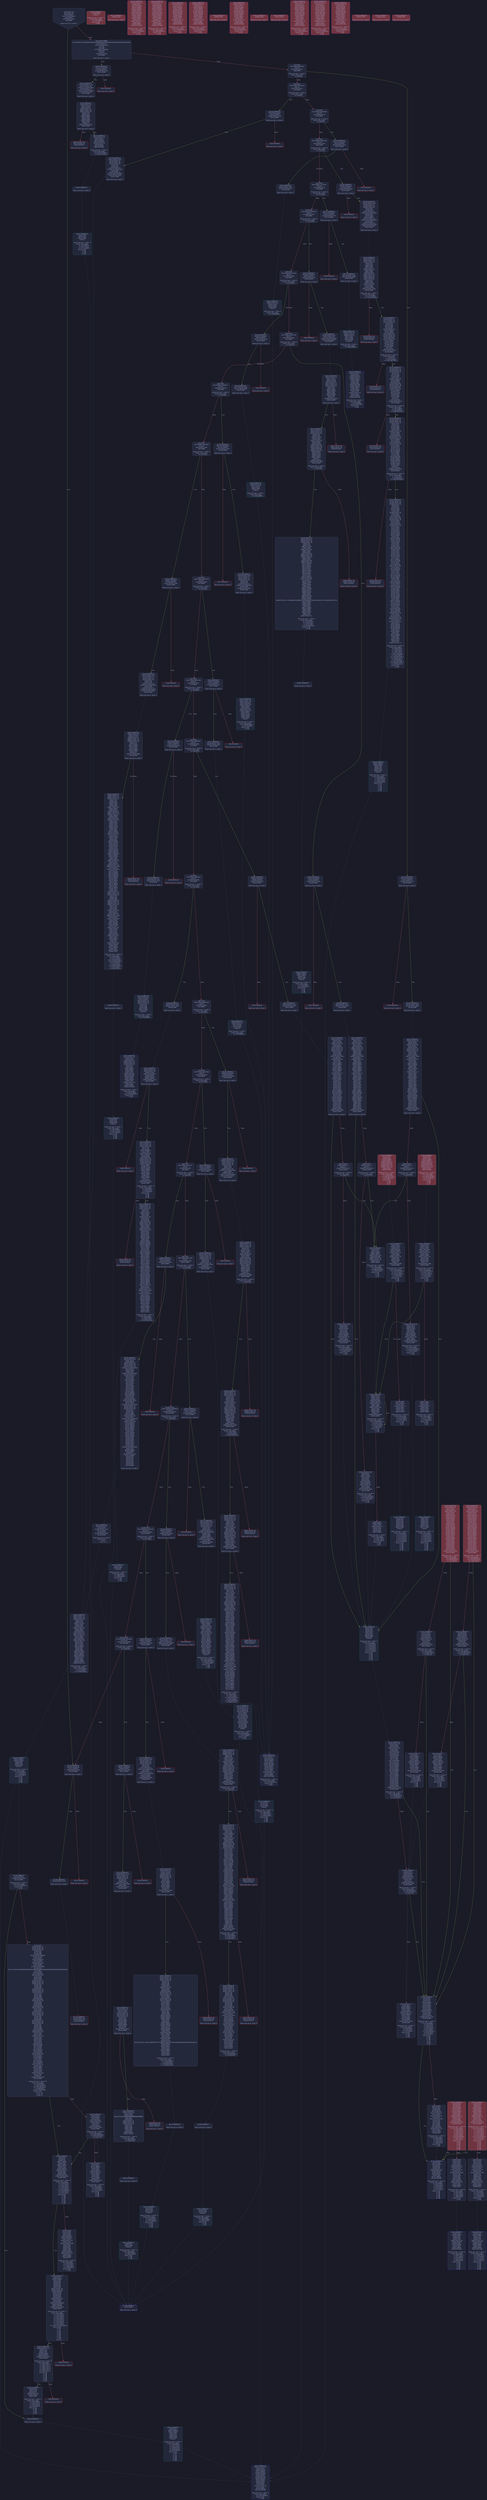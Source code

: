 digraph G {
    node [shape=box, style="filled, rounded", color="#565f89", fontcolor="#c0caf5", fontname="Helvetica", fillcolor="#24283b"];
    edge [color="#414868", fontcolor="#c0caf5", fontname="Helvetica"];
    bgcolor="#1a1b26";
    0 [ label = "[00] PUSH1 60
[02] PUSH1 40
[04] MSTORE
[05] CALLDATASIZE
[06] ISZERO
[07] PUSH2 0125
[0a] JUMPI

Stack size req: 0, sizeΔ: 0
" shape = invhouse]
    1 [ label = "[0b] PUSH4 ffffffff
[10] PUSH29 0100000000000000000000000000000000000000000000000000000000
[2e] PUSH1 00
[30] CALLDATALOAD
[31] DIV
[32] AND
[33] PUSH4 05fefda7
[38] DUP2
[39] EQ
[3a] PUSH2 013b
[3d] JUMPI

Stack size req: 0, sizeΔ: 1
"]
    2 [ label = "[3e] DUP1
[3f] PUSH4 06fdde03
[44] EQ
[45] PUSH2 0153
[48] JUMPI

Stack size req: 1, sizeΔ: 0
Entry->Op usage:
	0->68:EQ:1
"]
    3 [ label = "[49] DUP1
[4a] PUSH4 095ea7b3
[4f] EQ
[50] PUSH2 01e3
[53] JUMPI

Stack size req: 1, sizeΔ: 0
Entry->Op usage:
	0->79:EQ:1
"]
    4 [ label = "[54] DUP1
[55] PUSH4 18160ddd
[5a] EQ
[5b] PUSH2 0216
[5e] JUMPI

Stack size req: 1, sizeΔ: 0
Entry->Op usage:
	0->90:EQ:1
"]
    5 [ label = "[5f] DUP1
[60] PUSH4 23b872dd
[65] EQ
[66] PUSH2 0238
[69] JUMPI

Stack size req: 1, sizeΔ: 0
Entry->Op usage:
	0->101:EQ:1
"]
    6 [ label = "[6a] DUP1
[6b] PUSH4 313ce567
[70] EQ
[71] PUSH2 0271
[74] JUMPI

Stack size req: 1, sizeΔ: 0
Entry->Op usage:
	0->112:EQ:1
"]
    7 [ label = "[75] DUP1
[76] PUSH4 42966c68
[7b] EQ
[7c] PUSH2 0297
[7f] JUMPI

Stack size req: 1, sizeΔ: 0
Entry->Op usage:
	0->123:EQ:1
"]
    8 [ label = "[80] DUP1
[81] PUSH4 4b750334
[86] EQ
[87] PUSH2 02be
[8a] JUMPI

Stack size req: 1, sizeΔ: 0
Entry->Op usage:
	0->134:EQ:1
"]
    9 [ label = "[8b] DUP1
[8c] PUSH4 5a3b7e42
[91] EQ
[92] PUSH2 02e0
[95] JUMPI

Stack size req: 1, sizeΔ: 0
Entry->Op usage:
	0->145:EQ:1
"]
    10 [ label = "[96] DUP1
[97] PUSH4 70a08231
[9c] EQ
[9d] PUSH2 0370
[a0] JUMPI

Stack size req: 1, sizeΔ: 0
Entry->Op usage:
	0->156:EQ:1
"]
    11 [ label = "[a1] DUP1
[a2] PUSH4 79c65068
[a7] EQ
[a8] PUSH2 039e
[ab] JUMPI

Stack size req: 1, sizeΔ: 0
Entry->Op usage:
	0->167:EQ:1
"]
    12 [ label = "[ac] DUP1
[ad] PUSH4 8620410b
[b2] EQ
[b3] PUSH2 03bf
[b6] JUMPI

Stack size req: 1, sizeΔ: 0
Entry->Op usage:
	0->178:EQ:1
"]
    13 [ label = "[b7] DUP1
[b8] PUSH4 8da5cb5b
[bd] EQ
[be] PUSH2 03e1
[c1] JUMPI

Stack size req: 1, sizeΔ: 0
Entry->Op usage:
	0->189:EQ:1
"]
    14 [ label = "[c2] DUP1
[c3] PUSH4 95d89b41
[c8] EQ
[c9] PUSH2 040d
[cc] JUMPI

Stack size req: 1, sizeΔ: 0
Entry->Op usage:
	0->200:EQ:1
"]
    15 [ label = "[cd] DUP1
[ce] PUSH4 a6f2ae3a
[d3] EQ
[d4] PUSH2 049d
[d7] JUMPI

Stack size req: 1, sizeΔ: 0
Entry->Op usage:
	0->211:EQ:1
"]
    16 [ label = "[d8] DUP1
[d9] PUSH4 a9059cbb
[de] EQ
[df] PUSH2 04a7
[e2] JUMPI

Stack size req: 1, sizeΔ: 0
Entry->Op usage:
	0->222:EQ:1
"]
    17 [ label = "[e3] DUP1
[e4] PUSH4 b414d4b6
[e9] EQ
[ea] PUSH2 04c8
[ed] JUMPI

Stack size req: 1, sizeΔ: 0
Entry->Op usage:
	0->233:EQ:1
"]
    18 [ label = "[ee] DUP1
[ef] PUSH4 cae9ca51
[f4] EQ
[f5] PUSH2 04f8
[f8] JUMPI

Stack size req: 1, sizeΔ: 0
Entry->Op usage:
	0->244:EQ:1
"]
    19 [ label = "[f9] DUP1
[fa] PUSH4 dd62ed3e
[ff] EQ
[0100] PUSH2 056f
[0103] JUMPI

Stack size req: 1, sizeΔ: 0
Entry->Op usage:
	0->255:EQ:1
"]
    20 [ label = "[0104] DUP1
[0105] PUSH4 e4849b32
[010a] EQ
[010b] PUSH2 05a3
[010e] JUMPI

Stack size req: 1, sizeΔ: 0
Entry->Op usage:
	0->266:EQ:1
"]
    21 [ label = "[010f] DUP1
[0110] PUSH4 e724529c
[0115] EQ
[0116] PUSH2 05b8
[0119] JUMPI

Stack size req: 1, sizeΔ: 0
Entry->Op usage:
	0->277:EQ:1
"]
    22 [ label = "[011a] DUP1
[011b] PUSH4 f2fde38b
[0120] EQ
[0121] PUSH2 05db
[0124] JUMPI

Stack size req: 1, sizeΔ: 0
Entry->Op usage:
	0->288:EQ:1
"]
    23 [ label = "[0125] JUMPDEST
[0126] CALLVALUE
[0127] ISZERO
[0128] PUSH2 012d
[012b] JUMPI

Stack size req: 0, sizeΔ: 0
"]
    24 [ label = "[012c] INVALID

Stack size req: 0, sizeΔ: 0
" color = "red"]
    25 [ label = "[012d] JUMPDEST
[012e] PUSH2 0139

Stack size req: 0, sizeΔ: 1
"]
    26 [ label = "[0131] JUMPDEST
[0132] PUSH1 00
[0134] PUSH1 00
[0136] REVERT

Stack size req: 0, sizeΔ: 0
" color = "red"]
    27 [ label = "[0137] JUMPDEST
[0138] JUMP
Indirect!

Stack size req: 1, sizeΔ: -1
Entry->Op usage:
	0->312:JUMP:0
Entry->Exit:
	0->😵
" color = "teal" fillcolor = "#703440"]
    28 [ label = "[0139] JUMPDEST
[013a] STOP

Stack size req: 0, sizeΔ: 0
" color = "darkblue"]
    29 [ label = "[013b] JUMPDEST
[013c] CALLVALUE
[013d] ISZERO
[013e] PUSH2 0143
[0141] JUMPI

Stack size req: 0, sizeΔ: 0
"]
    30 [ label = "[0142] INVALID

Stack size req: 0, sizeΔ: 0
" color = "red"]
    31 [ label = "[0143] JUMPDEST
[0144] PUSH2 0139
[0147] PUSH1 04
[0149] CALLDATALOAD
[014a] PUSH1 24
[014c] CALLDATALOAD
[014d] PUSH2 05f9
[0150] JUMP

Stack size req: 0, sizeΔ: 3
"]
    32 [ label = "[0151] JUMPDEST
[0152] STOP

Stack size req: 0, sizeΔ: 0
" color = "darkblue" fillcolor = "#703440"]
    33 [ label = "[0153] JUMPDEST
[0154] CALLVALUE
[0155] ISZERO
[0156] PUSH2 015b
[0159] JUMPI

Stack size req: 0, sizeΔ: 0
"]
    34 [ label = "[015a] INVALID

Stack size req: 0, sizeΔ: 0
" color = "red"]
    35 [ label = "[015b] JUMPDEST
[015c] PUSH2 0163
[015f] PUSH2 0625
[0162] JUMP

Stack size req: 0, sizeΔ: 1
"]
    36 [ label = "[0163] JUMPDEST
[0164] PUSH1 40
[0166] DUP1
[0167] MLOAD
[0168] PUSH1 20
[016a] DUP1
[016b] DUP3
[016c] MSTORE
[016d] DUP4
[016e] MLOAD
[016f] DUP2
[0170] DUP4
[0171] ADD
[0172] MSTORE
[0173] DUP4
[0174] MLOAD
[0175] SWAP2
[0176] SWAP3
[0177] DUP4
[0178] SWAP3
[0179] SWAP1
[017a] DUP4
[017b] ADD
[017c] SWAP2
[017d] DUP6
[017e] ADD
[017f] SWAP1
[0180] DUP1
[0181] DUP4
[0182] DUP4
[0183] DUP3
[0184] ISZERO
[0185] PUSH2 01a9
[0188] JUMPI

Stack size req: 1, sizeΔ: 8
Entry->Op usage:
	0->366:MLOAD:0
	0->372:MLOAD:0
	0->382:ADD:0
"]
    37 [ label = "[0189] JUMPDEST
[018a] DUP1
[018b] MLOAD
[018c] DUP3
[018d] MSTORE
[018e] PUSH1 20
[0190] DUP4
[0191] GT
[0192] ISZERO
[0193] PUSH2 01a9
[0196] JUMPI

Stack size req: 3, sizeΔ: 0
Entry->Op usage:
	0->395:MLOAD:0
	1->397:MSTORE:0
	2->401:GT:0
"]
    38 [ label = "[0197] PUSH1 1f
[0199] NOT
[019a] SWAP1
[019b] SWAP3
[019c] ADD
[019d] SWAP2
[019e] PUSH1 20
[01a0] SWAP2
[01a1] DUP3
[01a2] ADD
[01a3] SWAP2
[01a4] ADD
[01a5] PUSH2 0189
[01a8] JUMP

Stack size req: 3, sizeΔ: 0
Entry->Op usage:
	0->420:ADD:1
	1->418:ADD:1
	2->412:ADD:0
Entry->Exit:
	0->😵
	1->😵
	2->😵
"]
    39 [ label = "[01a9] JUMPDEST
[01aa] POP
[01ab] POP
[01ac] POP
[01ad] SWAP1
[01ae] POP
[01af] SWAP1
[01b0] DUP2
[01b1] ADD
[01b2] SWAP1
[01b3] PUSH1 1f
[01b5] AND
[01b6] DUP1
[01b7] ISZERO
[01b8] PUSH2 01d5
[01bb] JUMPI

Stack size req: 6, sizeΔ: -4
Entry->Op usage:
	0->426:POP:0
	1->427:POP:0
	2->428:POP:0
	3->433:ADD:0
	3->437:AND:1
	3->439:ISZERO:0
	4->430:POP:0
	5->433:ADD:1
Entry->Exit:
	0->😵
	1->😵
	2->😵
	3->0
	4->😵
	5->😵
"]
    40 [ label = "[01bc] DUP1
[01bd] DUP3
[01be] SUB
[01bf] DUP1
[01c0] MLOAD
[01c1] PUSH1 01
[01c3] DUP4
[01c4] PUSH1 20
[01c6] SUB
[01c7] PUSH2 0100
[01ca] EXP
[01cb] SUB
[01cc] NOT
[01cd] AND
[01ce] DUP2
[01cf] MSTORE
[01d0] PUSH1 20
[01d2] ADD
[01d3] SWAP2
[01d4] POP

Stack size req: 2, sizeΔ: 0
Entry->Op usage:
	0->446:SUB:1
	0->454:SUB:1
	1->446:SUB:0
	1->468:POP:0
Entry->Exit:
	1->😵
"]
    41 [ label = "[01d5] JUMPDEST
[01d6] POP
[01d7] SWAP3
[01d8] POP
[01d9] POP
[01da] POP
[01db] PUSH1 40
[01dd] MLOAD
[01de] DUP1
[01df] SWAP2
[01e0] SUB
[01e1] SWAP1
[01e2] RETURN

Stack size req: 5, sizeΔ: -5
Entry->Op usage:
	0->470:POP:0
	1->480:SUB:0
	2->473:POP:0
	3->474:POP:0
	4->472:POP:0
Entry->Exit:
	0->😵
	1->😵
	2->😵
	3->😵
	4->😵
" color = "darkblue"]
    42 [ label = "[01e3] JUMPDEST
[01e4] CALLVALUE
[01e5] ISZERO
[01e6] PUSH2 01eb
[01e9] JUMPI

Stack size req: 0, sizeΔ: 0
"]
    43 [ label = "[01ea] INVALID

Stack size req: 0, sizeΔ: 0
" color = "red"]
    44 [ label = "[01eb] JUMPDEST
[01ec] PUSH2 0202
[01ef] PUSH1 01
[01f1] PUSH1 a0
[01f3] PUSH1 02
[01f5] EXP
[01f6] SUB
[01f7] PUSH1 04
[01f9] CALLDATALOAD
[01fa] AND
[01fb] PUSH1 24
[01fd] CALLDATALOAD
[01fe] PUSH2 06b0
[0201] JUMP

Stack size req: 0, sizeΔ: 3
"]
    45 [ label = "[0202] JUMPDEST
[0203] PUSH1 40
[0205] DUP1
[0206] MLOAD
[0207] SWAP2
[0208] ISZERO
[0209] ISZERO
[020a] DUP3
[020b] MSTORE
[020c] MLOAD
[020d] SWAP1
[020e] DUP2
[020f] SWAP1
[0210] SUB
[0211] PUSH1 20
[0213] ADD
[0214] SWAP1
[0215] RETURN

Stack size req: 1, sizeΔ: -1
Entry->Op usage:
	0->520:ISZERO:0
Entry->Exit:
	0->😵
" color = "darkblue"]
    46 [ label = "[0216] JUMPDEST
[0217] CALLVALUE
[0218] ISZERO
[0219] PUSH2 021e
[021c] JUMPI

Stack size req: 0, sizeΔ: 0
"]
    47 [ label = "[021d] INVALID

Stack size req: 0, sizeΔ: 0
" color = "red"]
    48 [ label = "[021e] JUMPDEST
[021f] PUSH2 0226
[0222] PUSH2 06e1
[0225] JUMP

Stack size req: 0, sizeΔ: 1
"]
    49 [ label = "[0226] JUMPDEST
[0227] PUSH1 40
[0229] DUP1
[022a] MLOAD
[022b] SWAP2
[022c] DUP3
[022d] MSTORE
[022e] MLOAD
[022f] SWAP1
[0230] DUP2
[0231] SWAP1
[0232] SUB
[0233] PUSH1 20
[0235] ADD
[0236] SWAP1
[0237] RETURN

Stack size req: 1, sizeΔ: -1
Entry->Op usage:
	0->557:MSTORE:1
Entry->Exit:
	0->😵
" color = "darkblue"]
    50 [ label = "[0238] JUMPDEST
[0239] CALLVALUE
[023a] ISZERO
[023b] PUSH2 0240
[023e] JUMPI

Stack size req: 0, sizeΔ: 0
"]
    51 [ label = "[023f] INVALID

Stack size req: 0, sizeΔ: 0
" color = "red"]
    52 [ label = "[0240] JUMPDEST
[0241] PUSH2 0202
[0244] PUSH1 01
[0246] PUSH1 a0
[0248] PUSH1 02
[024a] EXP
[024b] SUB
[024c] PUSH1 04
[024e] CALLDATALOAD
[024f] DUP2
[0250] AND
[0251] SWAP1
[0252] PUSH1 24
[0254] CALLDATALOAD
[0255] AND
[0256] PUSH1 44
[0258] CALLDATALOAD
[0259] PUSH2 06e7
[025c] JUMP

Stack size req: 0, sizeΔ: 4
"]
    53 [ label = "[025d] JUMPDEST
[025e] PUSH1 40
[0260] DUP1
[0261] MLOAD
[0262] SWAP2
[0263] ISZERO
[0264] ISZERO
[0265] DUP3
[0266] MSTORE
[0267] MLOAD
[0268] SWAP1
[0269] DUP2
[026a] SWAP1
[026b] SUB
[026c] PUSH1 20
[026e] ADD
[026f] SWAP1
[0270] RETURN

Stack size req: 1, sizeΔ: -1
Entry->Op usage:
	0->611:ISZERO:0
Entry->Exit:
	0->😵
" color = "darkblue" fillcolor = "#703440"]
    54 [ label = "[0271] JUMPDEST
[0272] CALLVALUE
[0273] ISZERO
[0274] PUSH2 0279
[0277] JUMPI

Stack size req: 0, sizeΔ: 0
"]
    55 [ label = "[0278] INVALID

Stack size req: 0, sizeΔ: 0
" color = "red"]
    56 [ label = "[0279] JUMPDEST
[027a] PUSH2 0281
[027d] PUSH2 080b
[0280] JUMP

Stack size req: 0, sizeΔ: 1
"]
    57 [ label = "[0281] JUMPDEST
[0282] PUSH1 40
[0284] DUP1
[0285] MLOAD
[0286] PUSH1 ff
[0288] SWAP1
[0289] SWAP3
[028a] AND
[028b] DUP3
[028c] MSTORE
[028d] MLOAD
[028e] SWAP1
[028f] DUP2
[0290] SWAP1
[0291] SUB
[0292] PUSH1 20
[0294] ADD
[0295] SWAP1
[0296] RETURN

Stack size req: 1, sizeΔ: -1
Entry->Op usage:
	0->650:AND:0
	0->652:MSTORE:1
Entry->Exit:
	0->😵
" color = "darkblue"]
    58 [ label = "[0297] JUMPDEST
[0298] CALLVALUE
[0299] ISZERO
[029a] PUSH2 029f
[029d] JUMPI

Stack size req: 0, sizeΔ: 0
"]
    59 [ label = "[029e] INVALID

Stack size req: 0, sizeΔ: 0
" color = "red"]
    60 [ label = "[029f] JUMPDEST
[02a0] PUSH2 0202
[02a3] PUSH1 04
[02a5] CALLDATALOAD
[02a6] PUSH2 0814
[02a9] JUMP

Stack size req: 0, sizeΔ: 2
"]
    61 [ label = "[02aa] JUMPDEST
[02ab] PUSH1 40
[02ad] DUP1
[02ae] MLOAD
[02af] SWAP2
[02b0] ISZERO
[02b1] ISZERO
[02b2] DUP3
[02b3] MSTORE
[02b4] MLOAD
[02b5] SWAP1
[02b6] DUP2
[02b7] SWAP1
[02b8] SUB
[02b9] PUSH1 20
[02bb] ADD
[02bc] SWAP1
[02bd] RETURN

Stack size req: 1, sizeΔ: -1
Entry->Op usage:
	0->688:ISZERO:0
Entry->Exit:
	0->😵
" color = "darkblue" fillcolor = "#703440"]
    62 [ label = "[02be] JUMPDEST
[02bf] CALLVALUE
[02c0] ISZERO
[02c1] PUSH2 02c6
[02c4] JUMPI

Stack size req: 0, sizeΔ: 0
"]
    63 [ label = "[02c5] INVALID

Stack size req: 0, sizeΔ: 0
" color = "red"]
    64 [ label = "[02c6] JUMPDEST
[02c7] PUSH2 0226
[02ca] PUSH2 08bf
[02cd] JUMP

Stack size req: 0, sizeΔ: 1
"]
    65 [ label = "[02ce] JUMPDEST
[02cf] PUSH1 40
[02d1] DUP1
[02d2] MLOAD
[02d3] SWAP2
[02d4] DUP3
[02d5] MSTORE
[02d6] MLOAD
[02d7] SWAP1
[02d8] DUP2
[02d9] SWAP1
[02da] SUB
[02db] PUSH1 20
[02dd] ADD
[02de] SWAP1
[02df] RETURN

Stack size req: 1, sizeΔ: -1
Entry->Op usage:
	0->725:MSTORE:1
Entry->Exit:
	0->😵
" color = "darkblue" fillcolor = "#703440"]
    66 [ label = "[02e0] JUMPDEST
[02e1] CALLVALUE
[02e2] ISZERO
[02e3] PUSH2 02e8
[02e6] JUMPI

Stack size req: 0, sizeΔ: 0
"]
    67 [ label = "[02e7] INVALID

Stack size req: 0, sizeΔ: 0
" color = "red"]
    68 [ label = "[02e8] JUMPDEST
[02e9] PUSH2 0163
[02ec] PUSH2 08c5
[02ef] JUMP

Stack size req: 0, sizeΔ: 1
"]
    69 [ label = "[02f0] JUMPDEST
[02f1] PUSH1 40
[02f3] DUP1
[02f4] MLOAD
[02f5] PUSH1 20
[02f7] DUP1
[02f8] DUP3
[02f9] MSTORE
[02fa] DUP4
[02fb] MLOAD
[02fc] DUP2
[02fd] DUP4
[02fe] ADD
[02ff] MSTORE
[0300] DUP4
[0301] MLOAD
[0302] SWAP2
[0303] SWAP3
[0304] DUP4
[0305] SWAP3
[0306] SWAP1
[0307] DUP4
[0308] ADD
[0309] SWAP2
[030a] DUP6
[030b] ADD
[030c] SWAP1
[030d] DUP1
[030e] DUP4
[030f] DUP4
[0310] DUP3
[0311] ISZERO
[0312] PUSH2 01a9
[0315] JUMPI

Stack size req: 1, sizeΔ: 8
Entry->Op usage:
	0->763:MLOAD:0
	0->769:MLOAD:0
	0->779:ADD:0
" fillcolor = "#703440"]
    70 [ label = "[0316] JUMPDEST
[0317] DUP1
[0318] MLOAD
[0319] DUP3
[031a] MSTORE
[031b] PUSH1 20
[031d] DUP4
[031e] GT
[031f] ISZERO
[0320] PUSH2 01a9
[0323] JUMPI

Stack size req: 3, sizeΔ: 0
Entry->Op usage:
	0->792:MLOAD:0
	1->794:MSTORE:0
	2->798:GT:0
"]
    71 [ label = "[0324] PUSH1 1f
[0326] NOT
[0327] SWAP1
[0328] SWAP3
[0329] ADD
[032a] SWAP2
[032b] PUSH1 20
[032d] SWAP2
[032e] DUP3
[032f] ADD
[0330] SWAP2
[0331] ADD
[0332] PUSH2 0189
[0335] JUMP

Stack size req: 3, sizeΔ: 0
Entry->Op usage:
	0->817:ADD:1
	1->815:ADD:1
	2->809:ADD:0
Entry->Exit:
	0->😵
	1->😵
	2->😵
"]
    72 [ label = "[0336] JUMPDEST
[0337] POP
[0338] POP
[0339] POP
[033a] SWAP1
[033b] POP
[033c] SWAP1
[033d] DUP2
[033e] ADD
[033f] SWAP1
[0340] PUSH1 1f
[0342] AND
[0343] DUP1
[0344] ISZERO
[0345] PUSH2 01d5
[0348] JUMPI

Stack size req: 6, sizeΔ: -4
Entry->Op usage:
	0->823:POP:0
	1->824:POP:0
	2->825:POP:0
	3->830:ADD:0
	3->834:AND:1
	3->836:ISZERO:0
	4->827:POP:0
	5->830:ADD:1
Entry->Exit:
	0->😵
	1->😵
	2->😵
	3->0
	4->😵
	5->😵
" fillcolor = "#703440"]
    73 [ label = "[0349] DUP1
[034a] DUP3
[034b] SUB
[034c] DUP1
[034d] MLOAD
[034e] PUSH1 01
[0350] DUP4
[0351] PUSH1 20
[0353] SUB
[0354] PUSH2 0100
[0357] EXP
[0358] SUB
[0359] NOT
[035a] AND
[035b] DUP2
[035c] MSTORE
[035d] PUSH1 20
[035f] ADD
[0360] SWAP2
[0361] POP

Stack size req: 2, sizeΔ: 0
Entry->Op usage:
	0->843:SUB:1
	0->851:SUB:1
	1->843:SUB:0
	1->865:POP:0
Entry->Exit:
	1->😵
"]
    74 [ label = "[0362] JUMPDEST
[0363] POP
[0364] SWAP3
[0365] POP
[0366] POP
[0367] POP
[0368] PUSH1 40
[036a] MLOAD
[036b] DUP1
[036c] SWAP2
[036d] SUB
[036e] SWAP1
[036f] RETURN

Stack size req: 5, sizeΔ: -5
Entry->Op usage:
	0->867:POP:0
	1->877:SUB:0
	2->870:POP:0
	3->871:POP:0
	4->869:POP:0
Entry->Exit:
	0->😵
	1->😵
	2->😵
	3->😵
	4->😵
" color = "darkblue"]
    75 [ label = "[0370] JUMPDEST
[0371] CALLVALUE
[0372] ISZERO
[0373] PUSH2 0378
[0376] JUMPI

Stack size req: 0, sizeΔ: 0
"]
    76 [ label = "[0377] INVALID

Stack size req: 0, sizeΔ: 0
" color = "red"]
    77 [ label = "[0378] JUMPDEST
[0379] PUSH2 0226
[037c] PUSH1 01
[037e] PUSH1 a0
[0380] PUSH1 02
[0382] EXP
[0383] SUB
[0384] PUSH1 04
[0386] CALLDATALOAD
[0387] AND
[0388] PUSH2 0952
[038b] JUMP

Stack size req: 0, sizeΔ: 2
"]
    78 [ label = "[038c] JUMPDEST
[038d] PUSH1 40
[038f] DUP1
[0390] MLOAD
[0391] SWAP2
[0392] DUP3
[0393] MSTORE
[0394] MLOAD
[0395] SWAP1
[0396] DUP2
[0397] SWAP1
[0398] SUB
[0399] PUSH1 20
[039b] ADD
[039c] SWAP1
[039d] RETURN

Stack size req: 1, sizeΔ: -1
Entry->Op usage:
	0->915:MSTORE:1
Entry->Exit:
	0->😵
" color = "darkblue" fillcolor = "#703440"]
    79 [ label = "[039e] JUMPDEST
[039f] CALLVALUE
[03a0] ISZERO
[03a1] PUSH2 03a6
[03a4] JUMPI

Stack size req: 0, sizeΔ: 0
"]
    80 [ label = "[03a5] INVALID

Stack size req: 0, sizeΔ: 0
" color = "red"]
    81 [ label = "[03a6] JUMPDEST
[03a7] PUSH2 0139
[03aa] PUSH1 01
[03ac] PUSH1 a0
[03ae] PUSH1 02
[03b0] EXP
[03b1] SUB
[03b2] PUSH1 04
[03b4] CALLDATALOAD
[03b5] AND
[03b6] PUSH1 24
[03b8] CALLDATALOAD
[03b9] PUSH2 0964
[03bc] JUMP

Stack size req: 0, sizeΔ: 3
"]
    82 [ label = "[03bd] JUMPDEST
[03be] STOP

Stack size req: 0, sizeΔ: 0
" color = "darkblue" fillcolor = "#703440"]
    83 [ label = "[03bf] JUMPDEST
[03c0] CALLVALUE
[03c1] ISZERO
[03c2] PUSH2 03c7
[03c5] JUMPI

Stack size req: 0, sizeΔ: 0
"]
    84 [ label = "[03c6] INVALID

Stack size req: 0, sizeΔ: 0
" color = "red"]
    85 [ label = "[03c7] JUMPDEST
[03c8] PUSH2 0226
[03cb] PUSH2 0a0e
[03ce] JUMP

Stack size req: 0, sizeΔ: 1
"]
    86 [ label = "[03cf] JUMPDEST
[03d0] PUSH1 40
[03d2] DUP1
[03d3] MLOAD
[03d4] SWAP2
[03d5] DUP3
[03d6] MSTORE
[03d7] MLOAD
[03d8] SWAP1
[03d9] DUP2
[03da] SWAP1
[03db] SUB
[03dc] PUSH1 20
[03de] ADD
[03df] SWAP1
[03e0] RETURN

Stack size req: 1, sizeΔ: -1
Entry->Op usage:
	0->982:MSTORE:1
Entry->Exit:
	0->😵
" color = "darkblue" fillcolor = "#703440"]
    87 [ label = "[03e1] JUMPDEST
[03e2] CALLVALUE
[03e3] ISZERO
[03e4] PUSH2 03e9
[03e7] JUMPI

Stack size req: 0, sizeΔ: 0
"]
    88 [ label = "[03e8] INVALID

Stack size req: 0, sizeΔ: 0
" color = "red"]
    89 [ label = "[03e9] JUMPDEST
[03ea] PUSH2 03f1
[03ed] PUSH2 0a14
[03f0] JUMP

Stack size req: 0, sizeΔ: 1
"]
    90 [ label = "[03f1] JUMPDEST
[03f2] PUSH1 40
[03f4] DUP1
[03f5] MLOAD
[03f6] PUSH1 01
[03f8] PUSH1 a0
[03fa] PUSH1 02
[03fc] EXP
[03fd] SUB
[03fe] SWAP1
[03ff] SWAP3
[0400] AND
[0401] DUP3
[0402] MSTORE
[0403] MLOAD
[0404] SWAP1
[0405] DUP2
[0406] SWAP1
[0407] SUB
[0408] PUSH1 20
[040a] ADD
[040b] SWAP1
[040c] RETURN

Stack size req: 1, sizeΔ: -1
Entry->Op usage:
	0->1024:AND:0
	0->1026:MSTORE:1
Entry->Exit:
	0->😵
" color = "darkblue"]
    91 [ label = "[040d] JUMPDEST
[040e] CALLVALUE
[040f] ISZERO
[0410] PUSH2 0415
[0413] JUMPI

Stack size req: 0, sizeΔ: 0
"]
    92 [ label = "[0414] INVALID

Stack size req: 0, sizeΔ: 0
" color = "red"]
    93 [ label = "[0415] JUMPDEST
[0416] PUSH2 0163
[0419] PUSH2 0a23
[041c] JUMP

Stack size req: 0, sizeΔ: 1
"]
    94 [ label = "[041d] JUMPDEST
[041e] PUSH1 40
[0420] DUP1
[0421] MLOAD
[0422] PUSH1 20
[0424] DUP1
[0425] DUP3
[0426] MSTORE
[0427] DUP4
[0428] MLOAD
[0429] DUP2
[042a] DUP4
[042b] ADD
[042c] MSTORE
[042d] DUP4
[042e] MLOAD
[042f] SWAP2
[0430] SWAP3
[0431] DUP4
[0432] SWAP3
[0433] SWAP1
[0434] DUP4
[0435] ADD
[0436] SWAP2
[0437] DUP6
[0438] ADD
[0439] SWAP1
[043a] DUP1
[043b] DUP4
[043c] DUP4
[043d] DUP3
[043e] ISZERO
[043f] PUSH2 01a9
[0442] JUMPI

Stack size req: 1, sizeΔ: 8
Entry->Op usage:
	0->1064:MLOAD:0
	0->1070:MLOAD:0
	0->1080:ADD:0
" fillcolor = "#703440"]
    95 [ label = "[0443] JUMPDEST
[0444] DUP1
[0445] MLOAD
[0446] DUP3
[0447] MSTORE
[0448] PUSH1 20
[044a] DUP4
[044b] GT
[044c] ISZERO
[044d] PUSH2 01a9
[0450] JUMPI

Stack size req: 3, sizeΔ: 0
Entry->Op usage:
	0->1093:MLOAD:0
	1->1095:MSTORE:0
	2->1099:GT:0
"]
    96 [ label = "[0451] PUSH1 1f
[0453] NOT
[0454] SWAP1
[0455] SWAP3
[0456] ADD
[0457] SWAP2
[0458] PUSH1 20
[045a] SWAP2
[045b] DUP3
[045c] ADD
[045d] SWAP2
[045e] ADD
[045f] PUSH2 0189
[0462] JUMP

Stack size req: 3, sizeΔ: 0
Entry->Op usage:
	0->1118:ADD:1
	1->1116:ADD:1
	2->1110:ADD:0
Entry->Exit:
	0->😵
	1->😵
	2->😵
"]
    97 [ label = "[0463] JUMPDEST
[0464] POP
[0465] POP
[0466] POP
[0467] SWAP1
[0468] POP
[0469] SWAP1
[046a] DUP2
[046b] ADD
[046c] SWAP1
[046d] PUSH1 1f
[046f] AND
[0470] DUP1
[0471] ISZERO
[0472] PUSH2 01d5
[0475] JUMPI

Stack size req: 6, sizeΔ: -4
Entry->Op usage:
	0->1124:POP:0
	1->1125:POP:0
	2->1126:POP:0
	3->1131:ADD:0
	3->1135:AND:1
	3->1137:ISZERO:0
	4->1128:POP:0
	5->1131:ADD:1
Entry->Exit:
	0->😵
	1->😵
	2->😵
	3->0
	4->😵
	5->😵
" fillcolor = "#703440"]
    98 [ label = "[0476] DUP1
[0477] DUP3
[0478] SUB
[0479] DUP1
[047a] MLOAD
[047b] PUSH1 01
[047d] DUP4
[047e] PUSH1 20
[0480] SUB
[0481] PUSH2 0100
[0484] EXP
[0485] SUB
[0486] NOT
[0487] AND
[0488] DUP2
[0489] MSTORE
[048a] PUSH1 20
[048c] ADD
[048d] SWAP2
[048e] POP

Stack size req: 2, sizeΔ: 0
Entry->Op usage:
	0->1144:SUB:1
	0->1152:SUB:1
	1->1144:SUB:0
	1->1166:POP:0
Entry->Exit:
	1->😵
"]
    99 [ label = "[048f] JUMPDEST
[0490] POP
[0491] SWAP3
[0492] POP
[0493] POP
[0494] POP
[0495] PUSH1 40
[0497] MLOAD
[0498] DUP1
[0499] SWAP2
[049a] SUB
[049b] SWAP1
[049c] RETURN

Stack size req: 5, sizeΔ: -5
Entry->Op usage:
	0->1168:POP:0
	1->1178:SUB:0
	2->1171:POP:0
	3->1172:POP:0
	4->1170:POP:0
Entry->Exit:
	0->😵
	1->😵
	2->😵
	3->😵
	4->😵
" color = "darkblue"]
    100 [ label = "[049d] JUMPDEST
[049e] PUSH2 0139
[04a1] PUSH2 0ab1
[04a4] JUMP

Stack size req: 0, sizeΔ: 1
"]
    101 [ label = "[04a5] JUMPDEST
[04a6] STOP

Stack size req: 0, sizeΔ: 0
" color = "darkblue" fillcolor = "#703440"]
    102 [ label = "[04a7] JUMPDEST
[04a8] CALLVALUE
[04a9] ISZERO
[04aa] PUSH2 04af
[04ad] JUMPI

Stack size req: 0, sizeΔ: 0
"]
    103 [ label = "[04ae] INVALID

Stack size req: 0, sizeΔ: 0
" color = "red"]
    104 [ label = "[04af] JUMPDEST
[04b0] PUSH2 0139
[04b3] PUSH1 01
[04b5] PUSH1 a0
[04b7] PUSH1 02
[04b9] EXP
[04ba] SUB
[04bb] PUSH1 04
[04bd] CALLDATALOAD
[04be] AND
[04bf] PUSH1 24
[04c1] CALLDATALOAD
[04c2] PUSH2 0b47
[04c5] JUMP

Stack size req: 0, sizeΔ: 3
"]
    105 [ label = "[04c6] JUMPDEST
[04c7] STOP

Stack size req: 0, sizeΔ: 0
" color = "darkblue" fillcolor = "#703440"]
    106 [ label = "[04c8] JUMPDEST
[04c9] CALLVALUE
[04ca] ISZERO
[04cb] PUSH2 04d0
[04ce] JUMPI

Stack size req: 0, sizeΔ: 0
"]
    107 [ label = "[04cf] INVALID

Stack size req: 0, sizeΔ: 0
" color = "red"]
    108 [ label = "[04d0] JUMPDEST
[04d1] PUSH2 0202
[04d4] PUSH1 01
[04d6] PUSH1 a0
[04d8] PUSH1 02
[04da] EXP
[04db] SUB
[04dc] PUSH1 04
[04de] CALLDATALOAD
[04df] AND
[04e0] PUSH2 0c17
[04e3] JUMP

Stack size req: 0, sizeΔ: 2
"]
    109 [ label = "[04e4] JUMPDEST
[04e5] PUSH1 40
[04e7] DUP1
[04e8] MLOAD
[04e9] SWAP2
[04ea] ISZERO
[04eb] ISZERO
[04ec] DUP3
[04ed] MSTORE
[04ee] MLOAD
[04ef] SWAP1
[04f0] DUP2
[04f1] SWAP1
[04f2] SUB
[04f3] PUSH1 20
[04f5] ADD
[04f6] SWAP1
[04f7] RETURN

Stack size req: 1, sizeΔ: -1
Entry->Op usage:
	0->1258:ISZERO:0
Entry->Exit:
	0->😵
" color = "darkblue" fillcolor = "#703440"]
    110 [ label = "[04f8] JUMPDEST
[04f9] CALLVALUE
[04fa] ISZERO
[04fb] PUSH2 0500
[04fe] JUMPI

Stack size req: 0, sizeΔ: 0
"]
    111 [ label = "[04ff] INVALID

Stack size req: 0, sizeΔ: 0
" color = "red"]
    112 [ label = "[0500] JUMPDEST
[0501] PUSH1 40
[0503] DUP1
[0504] MLOAD
[0505] PUSH1 20
[0507] PUSH1 04
[0509] PUSH1 44
[050b] CALLDATALOAD
[050c] DUP2
[050d] DUP2
[050e] ADD
[050f] CALLDATALOAD
[0510] PUSH1 1f
[0512] DUP2
[0513] ADD
[0514] DUP5
[0515] SWAP1
[0516] DIV
[0517] DUP5
[0518] MUL
[0519] DUP6
[051a] ADD
[051b] DUP5
[051c] ADD
[051d] SWAP1
[051e] SWAP6
[051f] MSTORE
[0520] DUP5
[0521] DUP5
[0522] MSTORE
[0523] PUSH2 0202
[0526] SWAP5
[0527] DUP3
[0528] CALLDATALOAD
[0529] PUSH1 01
[052b] PUSH1 a0
[052d] PUSH1 02
[052f] EXP
[0530] SUB
[0531] AND
[0532] SWAP5
[0533] PUSH1 24
[0535] DUP1
[0536] CALLDATALOAD
[0537] SWAP6
[0538] PUSH1 64
[053a] SWAP5
[053b] SWAP3
[053c] SWAP4
[053d] SWAP2
[053e] SWAP1
[053f] SWAP3
[0540] ADD
[0541] SWAP2
[0542] DUP2
[0543] SWAP1
[0544] DUP5
[0545] ADD
[0546] DUP4
[0547] DUP3
[0548] DUP1
[0549] DUP3
[054a] DUP5
[054b] CALLDATACOPY
[054c] POP
[054d] SWAP5
[054e] SWAP7
[054f] POP
[0550] PUSH2 0c2c
[0553] SWAP6
[0554] POP
[0555] POP
[0556] POP
[0557] POP
[0558] POP
[0559] POP
[055a] JUMP

Stack size req: 0, sizeΔ: 4
"]
    113 [ label = "[055b] JUMPDEST
[055c] PUSH1 40
[055e] DUP1
[055f] MLOAD
[0560] SWAP2
[0561] ISZERO
[0562] ISZERO
[0563] DUP3
[0564] MSTORE
[0565] MLOAD
[0566] SWAP1
[0567] DUP2
[0568] SWAP1
[0569] SUB
[056a] PUSH1 20
[056c] ADD
[056d] SWAP1
[056e] RETURN

Stack size req: 1, sizeΔ: -1
Entry->Op usage:
	0->1377:ISZERO:0
Entry->Exit:
	0->😵
" color = "darkblue" fillcolor = "#703440"]
    114 [ label = "[056f] JUMPDEST
[0570] CALLVALUE
[0571] ISZERO
[0572] PUSH2 0577
[0575] JUMPI

Stack size req: 0, sizeΔ: 0
"]
    115 [ label = "[0576] INVALID

Stack size req: 0, sizeΔ: 0
" color = "red"]
    116 [ label = "[0577] JUMPDEST
[0578] PUSH2 0226
[057b] PUSH1 01
[057d] PUSH1 a0
[057f] PUSH1 02
[0581] EXP
[0582] SUB
[0583] PUSH1 04
[0585] CALLDATALOAD
[0586] DUP2
[0587] AND
[0588] SWAP1
[0589] PUSH1 24
[058b] CALLDATALOAD
[058c] AND
[058d] PUSH2 0d66
[0590] JUMP

Stack size req: 0, sizeΔ: 3
"]
    117 [ label = "[0591] JUMPDEST
[0592] PUSH1 40
[0594] DUP1
[0595] MLOAD
[0596] SWAP2
[0597] DUP3
[0598] MSTORE
[0599] MLOAD
[059a] SWAP1
[059b] DUP2
[059c] SWAP1
[059d] SUB
[059e] PUSH1 20
[05a0] ADD
[05a1] SWAP1
[05a2] RETURN

Stack size req: 1, sizeΔ: -1
Entry->Op usage:
	0->1432:MSTORE:1
Entry->Exit:
	0->😵
" color = "darkblue" fillcolor = "#703440"]
    118 [ label = "[05a3] JUMPDEST
[05a4] CALLVALUE
[05a5] ISZERO
[05a6] PUSH2 05ab
[05a9] JUMPI

Stack size req: 0, sizeΔ: 0
"]
    119 [ label = "[05aa] INVALID

Stack size req: 0, sizeΔ: 0
" color = "red"]
    120 [ label = "[05ab] JUMPDEST
[05ac] PUSH2 0139
[05af] PUSH1 04
[05b1] CALLDATALOAD
[05b2] PUSH2 0d83
[05b5] JUMP

Stack size req: 0, sizeΔ: 2
"]
    121 [ label = "[05b6] JUMPDEST
[05b7] STOP

Stack size req: 0, sizeΔ: 0
" color = "darkblue" fillcolor = "#703440"]
    122 [ label = "[05b8] JUMPDEST
[05b9] CALLVALUE
[05ba] ISZERO
[05bb] PUSH2 05c0
[05be] JUMPI

Stack size req: 0, sizeΔ: 0
"]
    123 [ label = "[05bf] INVALID

Stack size req: 0, sizeΔ: 0
" color = "red"]
    124 [ label = "[05c0] JUMPDEST
[05c1] PUSH2 0139
[05c4] PUSH1 01
[05c6] PUSH1 a0
[05c8] PUSH1 02
[05ca] EXP
[05cb] SUB
[05cc] PUSH1 04
[05ce] CALLDATALOAD
[05cf] AND
[05d0] PUSH1 24
[05d2] CALLDATALOAD
[05d3] ISZERO
[05d4] ISZERO
[05d5] PUSH2 0e44
[05d8] JUMP

Stack size req: 0, sizeΔ: 3
"]
    125 [ label = "[05d9] JUMPDEST
[05da] STOP

Stack size req: 0, sizeΔ: 0
" color = "darkblue" fillcolor = "#703440"]
    126 [ label = "[05db] JUMPDEST
[05dc] CALLVALUE
[05dd] ISZERO
[05de] PUSH2 05e3
[05e1] JUMPI

Stack size req: 0, sizeΔ: 0
"]
    127 [ label = "[05e2] INVALID

Stack size req: 0, sizeΔ: 0
" color = "red"]
    128 [ label = "[05e3] JUMPDEST
[05e4] PUSH2 0139
[05e7] PUSH1 01
[05e9] PUSH1 a0
[05eb] PUSH1 02
[05ed] EXP
[05ee] SUB
[05ef] PUSH1 04
[05f1] CALLDATALOAD
[05f2] AND
[05f3] PUSH2 0ec6
[05f6] JUMP

Stack size req: 0, sizeΔ: 2
"]
    129 [ label = "[05f7] JUMPDEST
[05f8] STOP

Stack size req: 0, sizeΔ: 0
" color = "darkblue" fillcolor = "#703440"]
    130 [ label = "[05f9] JUMPDEST
[05fa] PUSH1 00
[05fc] SLOAD
[05fd] CALLER
[05fe] PUSH1 01
[0600] PUSH1 a0
[0602] PUSH1 02
[0604] EXP
[0605] SUB
[0606] SWAP1
[0607] DUP2
[0608] AND
[0609] SWAP2
[060a] AND
[060b] EQ
[060c] PUSH2 0615
[060f] JUMPI

Stack size req: 0, sizeΔ: 0
"]
    131 [ label = "[0610] PUSH1 00
[0612] PUSH1 00
[0614] REVERT

Stack size req: 0, sizeΔ: 0
" color = "red"]
    132 [ label = "[0615] JUMPDEST
[0616] PUSH1 08
[0618] DUP3
[0619] SWAP1
[061a] SSTORE
[061b] PUSH1 09
[061d] DUP2
[061e] SWAP1
[061f] SSTORE

Stack size req: 2, sizeΔ: 0
Entry->Op usage:
	0->1567:SSTORE:1
	1->1562:SSTORE:1
"]
    133 [ label = "[0620] JUMPDEST

Stack size req: 0, sizeΔ: 0
"]
    134 [ label = "[0621] JUMPDEST
[0622] POP
[0623] POP
[0624] JUMP
Indirect!

Stack size req: 3, sizeΔ: -3
Entry->Op usage:
	0->1570:POP:0
	1->1571:POP:0
	2->1572:JUMP:0
Entry->Exit:
	0->😵
	1->😵
	2->😵
" color = "teal"]
    135 [ label = "[0625] JUMPDEST
[0626] PUSH1 02
[0628] DUP1
[0629] SLOAD
[062a] PUSH1 40
[062c] DUP1
[062d] MLOAD
[062e] PUSH1 20
[0630] PUSH1 01
[0632] DUP5
[0633] AND
[0634] ISZERO
[0635] PUSH2 0100
[0638] MUL
[0639] PUSH1 00
[063b] NOT
[063c] ADD
[063d] SWAP1
[063e] SWAP4
[063f] AND
[0640] DUP5
[0641] SWAP1
[0642] DIV
[0643] PUSH1 1f
[0645] DUP2
[0646] ADD
[0647] DUP5
[0648] SWAP1
[0649] DIV
[064a] DUP5
[064b] MUL
[064c] DUP3
[064d] ADD
[064e] DUP5
[064f] ADD
[0650] SWAP1
[0651] SWAP3
[0652] MSTORE
[0653] DUP2
[0654] DUP2
[0655] MSTORE
[0656] SWAP3
[0657] SWAP2
[0658] DUP4
[0659] ADD
[065a] DUP3
[065b] DUP3
[065c] DUP1
[065d] ISZERO
[065e] PUSH2 06a8
[0661] JUMPI

Stack size req: 0, sizeΔ: 6
"]
    136 [ label = "[0662] DUP1
[0663] PUSH1 1f
[0665] LT
[0666] PUSH2 067d
[0669] JUMPI

Stack size req: 1, sizeΔ: 0
Entry->Op usage:
	0->1637:LT:1
"]
    137 [ label = "[066a] PUSH2 0100
[066d] DUP1
[066e] DUP4
[066f] SLOAD
[0670] DIV
[0671] MUL
[0672] DUP4
[0673] MSTORE
[0674] SWAP2
[0675] PUSH1 20
[0677] ADD
[0678] SWAP2
[0679] PUSH2 06a8
[067c] JUMP

Stack size req: 3, sizeΔ: 0
Entry->Op usage:
	1->1647:SLOAD:0
	2->1651:MSTORE:0
	2->1655:ADD:1
Entry->Exit:
	2->😵
"]
    138 [ label = "[067d] JUMPDEST
[067e] DUP3
[067f] ADD
[0680] SWAP2
[0681] SWAP1
[0682] PUSH1 00
[0684] MSTORE
[0685] PUSH1 20
[0687] PUSH1 00
[0689] SHA3
[068a] SWAP1

Stack size req: 3, sizeΔ: 0
Entry->Op usage:
	0->1663:ADD:1
	1->1668:MSTORE:1
	2->1663:ADD:0
Entry->Exit:
	0->😵
	1->😵
	2->0
"]
    139 [ label = "[068b] JUMPDEST
[068c] DUP2
[068d] SLOAD
[068e] DUP2
[068f] MSTORE
[0690] SWAP1
[0691] PUSH1 01
[0693] ADD
[0694] SWAP1
[0695] PUSH1 20
[0697] ADD
[0698] DUP1
[0699] DUP4
[069a] GT
[069b] PUSH2 068b
[069e] JUMPI

Stack size req: 3, sizeΔ: 0
Entry->Op usage:
	0->1679:MSTORE:0
	0->1687:ADD:1
	1->1677:SLOAD:0
	1->1683:ADD:1
	2->1690:GT:0
Entry->Exit:
	0->😵
	1->😵
"]
    140 [ label = "[069f] DUP3
[06a0] SWAP1
[06a1] SUB
[06a2] PUSH1 1f
[06a4] AND
[06a5] DUP3
[06a6] ADD
[06a7] SWAP2

Stack size req: 3, sizeΔ: 0
Entry->Op usage:
	0->1697:SUB:0
	2->1697:SUB:1
	2->1702:ADD:0
Entry->Exit:
	0->😵
	2->0
"]
    141 [ label = "[06a8] JUMPDEST
[06a9] POP
[06aa] POP
[06ab] POP
[06ac] POP
[06ad] POP
[06ae] DUP2
[06af] JUMP
Indirect!

Stack size req: 7, sizeΔ: -5
Entry->Op usage:
	0->1705:POP:0
	1->1706:POP:0
	2->1707:POP:0
	3->1708:POP:0
	4->1709:POP:0
	6->1711:JUMP:0
Entry->Exit:
	0->😵
	1->😵
	2->😵
	3->😵
	4->😵
" color = "teal"]
    142 [ label = "[06b0] JUMPDEST
[06b1] PUSH1 01
[06b3] PUSH1 a0
[06b5] PUSH1 02
[06b7] EXP
[06b8] SUB
[06b9] CALLER
[06ba] DUP2
[06bb] AND
[06bc] PUSH1 00
[06be] SWAP1
[06bf] DUP2
[06c0] MSTORE
[06c1] PUSH1 07
[06c3] PUSH1 20
[06c5] SWAP1
[06c6] DUP2
[06c7] MSTORE
[06c8] PUSH1 40
[06ca] DUP1
[06cb] DUP4
[06cc] SHA3
[06cd] SWAP4
[06ce] DUP7
[06cf] AND
[06d0] DUP4
[06d1] MSTORE
[06d2] SWAP3
[06d3] SWAP1
[06d4] MSTORE
[06d5] SHA3
[06d6] DUP2
[06d7] SWAP1
[06d8] SSTORE
[06d9] PUSH1 01

Stack size req: 2, sizeΔ: 1
Entry->Op usage:
	0->1752:SSTORE:1
	1->1743:AND:0
	1->1745:MSTORE:1
"]
    143 [ label = "[06db] JUMPDEST
[06dc] SWAP3
[06dd] SWAP2
[06de] POP
[06df] POP
[06e0] JUMP
Indirect!

Stack size req: 4, sizeΔ: -3
Entry->Op usage:
	1->1759:POP:0
	2->1758:POP:0
	3->1760:JUMP:0
Entry->Exit:
	0->0
	1->😵
	2->😵
	3->😵
" color = "teal"]
    144 [ label = "[06e1] JUMPDEST
[06e2] PUSH1 05
[06e4] SLOAD
[06e5] DUP2
[06e6] JUMP
Indirect!

Stack size req: 1, sizeΔ: 1
Entry->Op usage:
	0->1766:JUMP:0
" color = "teal"]
    145 [ label = "[06e7] JUMPDEST
[06e8] PUSH1 01
[06ea] PUSH1 a0
[06ec] PUSH1 02
[06ee] EXP
[06ef] SUB
[06f0] DUP4
[06f1] AND
[06f2] PUSH1 00
[06f4] SWAP1
[06f5] DUP2
[06f6] MSTORE
[06f7] PUSH1 0a
[06f9] PUSH1 20
[06fb] MSTORE
[06fc] PUSH1 40
[06fe] DUP2
[06ff] SHA3
[0700] SLOAD
[0701] PUSH1 ff
[0703] AND
[0704] ISZERO
[0705] PUSH2 070e
[0708] JUMPI

Stack size req: 3, sizeΔ: 1
Entry->Op usage:
	2->1777:AND:0
	2->1782:MSTORE:1
"]
    146 [ label = "[0709] PUSH1 00
[070b] PUSH1 00
[070d] REVERT

Stack size req: 0, sizeΔ: 0
" color = "red"]
    147 [ label = "[070e] JUMPDEST
[070f] PUSH1 01
[0711] PUSH1 a0
[0713] PUSH1 02
[0715] EXP
[0716] SUB
[0717] DUP5
[0718] AND
[0719] PUSH1 00
[071b] SWAP1
[071c] DUP2
[071d] MSTORE
[071e] PUSH1 06
[0720] PUSH1 20
[0722] MSTORE
[0723] PUSH1 40
[0725] SWAP1
[0726] SHA3
[0727] SLOAD
[0728] DUP3
[0729] SWAP1
[072a] LT
[072b] ISZERO
[072c] PUSH2 0735
[072f] JUMPI

Stack size req: 4, sizeΔ: 0
Entry->Op usage:
	1->1834:LT:1
	3->1816:AND:0
	3->1821:MSTORE:1
"]
    148 [ label = "[0730] PUSH1 00
[0732] PUSH1 00
[0734] REVERT

Stack size req: 0, sizeΔ: 0
" color = "red"]
    149 [ label = "[0735] JUMPDEST
[0736] PUSH1 01
[0738] PUSH1 a0
[073a] PUSH1 02
[073c] EXP
[073d] SUB
[073e] DUP4
[073f] AND
[0740] PUSH1 00
[0742] SWAP1
[0743] DUP2
[0744] MSTORE
[0745] PUSH1 06
[0747] PUSH1 20
[0749] MSTORE
[074a] PUSH1 40
[074c] SWAP1
[074d] SHA3
[074e] SLOAD
[074f] DUP3
[0750] DUP2
[0751] ADD
[0752] LT
[0753] ISZERO
[0754] PUSH2 075d
[0757] JUMPI

Stack size req: 3, sizeΔ: 0
Entry->Op usage:
	1->1873:ADD:1
	2->1855:AND:0
	2->1860:MSTORE:1
"]
    150 [ label = "[0758] PUSH1 00
[075a] PUSH1 00
[075c] REVERT

Stack size req: 0, sizeΔ: 0
" color = "red"]
    151 [ label = "[075d] JUMPDEST
[075e] PUSH1 01
[0760] PUSH1 a0
[0762] PUSH1 02
[0764] EXP
[0765] SUB
[0766] DUP1
[0767] DUP6
[0768] AND
[0769] PUSH1 00
[076b] SWAP1
[076c] DUP2
[076d] MSTORE
[076e] PUSH1 07
[0770] PUSH1 20
[0772] SWAP1
[0773] DUP2
[0774] MSTORE
[0775] PUSH1 40
[0777] DUP1
[0778] DUP4
[0779] SHA3
[077a] CALLER
[077b] SWAP1
[077c] SWAP5
[077d] AND
[077e] DUP4
[077f] MSTORE
[0780] SWAP3
[0781] SWAP1
[0782] MSTORE
[0783] SHA3
[0784] SLOAD
[0785] DUP3
[0786] GT
[0787] ISZERO
[0788] PUSH2 0791
[078b] JUMPI

Stack size req: 4, sizeΔ: 0
Entry->Op usage:
	1->1926:GT:0
	3->1896:AND:0
	3->1901:MSTORE:1
"]
    152 [ label = "[078c] PUSH1 00
[078e] PUSH1 00
[0790] REVERT

Stack size req: 0, sizeΔ: 0
" color = "red"]
    153 [ label = "[0791] JUMPDEST
[0792] PUSH1 01
[0794] PUSH1 a0
[0796] PUSH1 02
[0798] EXP
[0799] SUB
[079a] DUP1
[079b] DUP6
[079c] AND
[079d] PUSH1 00
[079f] DUP2
[07a0] DUP2
[07a1] MSTORE
[07a2] PUSH1 06
[07a4] PUSH1 20
[07a6] SWAP1
[07a7] DUP2
[07a8] MSTORE
[07a9] PUSH1 40
[07ab] DUP1
[07ac] DUP4
[07ad] SHA3
[07ae] DUP1
[07af] SLOAD
[07b0] DUP9
[07b1] SWAP1
[07b2] SUB
[07b3] SWAP1
[07b4] SSTORE
[07b5] DUP8
[07b6] DUP6
[07b7] AND
[07b8] DUP1
[07b9] DUP5
[07ba] MSTORE
[07bb] DUP2
[07bc] DUP5
[07bd] SHA3
[07be] DUP1
[07bf] SLOAD
[07c0] DUP10
[07c1] ADD
[07c2] SWAP1
[07c3] SSTORE
[07c4] DUP5
[07c5] DUP5
[07c6] MSTORE
[07c7] PUSH1 07
[07c9] DUP4
[07ca] MSTORE
[07cb] DUP2
[07cc] DUP5
[07cd] SHA3
[07ce] CALLER
[07cf] SWAP1
[07d0] SWAP7
[07d1] AND
[07d2] DUP5
[07d3] MSTORE
[07d4] SWAP5
[07d5] DUP3
[07d6] MSTORE
[07d7] SWAP2
[07d8] DUP3
[07d9] SWAP1
[07da] SHA3
[07db] DUP1
[07dc] SLOAD
[07dd] DUP8
[07de] SWAP1
[07df] SUB
[07e0] SWAP1
[07e1] SSTORE
[07e2] DUP2
[07e3] MLOAD
[07e4] DUP7
[07e5] DUP2
[07e6] MSTORE
[07e7] SWAP2
[07e8] MLOAD
[07e9] PUSH1 00
[07eb] DUP1
[07ec] MLOAD
[07ed] PUSH1 20
[07ef] PUSH2 0f10
[07f2] DUP4
[07f3] CODECOPY
[07f4] DUP2
[07f5] MLOAD
[07f6] SWAP2
[07f7] MSTORE
[07f8] SWAP3
[07f9] DUP2
[07fa] SWAP1
[07fb] SUB
[07fc] SWAP1
[07fd] SWAP2
[07fe] ADD
[07ff] SWAP1
[0800] LOG3
[0801] POP
[0802] PUSH1 01

Stack size req: 4, sizeΔ: 0
Entry->Op usage:
	0->2049:POP:0
	1->1970:SUB:1
	1->1985:ADD:0
	1->2015:SUB:1
	1->2022:MSTORE:1
	2->1975:AND:1
	2->1978:MSTORE:1
	2->2048:LOG3:4
	3->1948:AND:0
	3->1953:MSTORE:1
	3->1990:MSTORE:1
	3->2048:LOG3:3
Entry->Exit:
	0->😵
"]
    154 [ label = "[0804] JUMPDEST
[0805] SWAP4
[0806] SWAP3
[0807] POP
[0808] POP
[0809] POP
[080a] JUMP
Indirect!

Stack size req: 5, sizeΔ: -4
Entry->Op usage:
	1->2056:POP:0
	2->2057:POP:0
	3->2055:POP:0
	4->2058:JUMP:0
Entry->Exit:
	0->0
	1->😵
	2->😵
	3->😵
	4->😵
" color = "teal"]
    155 [ label = "[080b] JUMPDEST
[080c] PUSH1 04
[080e] SLOAD
[080f] PUSH1 ff
[0811] AND
[0812] DUP2
[0813] JUMP
Indirect!

Stack size req: 1, sizeΔ: 1
Entry->Op usage:
	0->2067:JUMP:0
" color = "teal"]
    156 [ label = "[0814] JUMPDEST
[0815] PUSH1 00
[0817] DUP1
[0818] SLOAD
[0819] CALLER
[081a] PUSH1 01
[081c] PUSH1 a0
[081e] PUSH1 02
[0820] EXP
[0821] SUB
[0822] SWAP1
[0823] DUP2
[0824] AND
[0825] SWAP2
[0826] AND
[0827] EQ
[0828] PUSH2 0831
[082b] JUMPI

Stack size req: 0, sizeΔ: 1
"]
    157 [ label = "[082c] PUSH1 00
[082e] PUSH1 00
[0830] REVERT

Stack size req: 0, sizeΔ: 0
" color = "red"]
    158 [ label = "[0831] JUMPDEST
[0832] PUSH1 01
[0834] PUSH1 a0
[0836] PUSH1 02
[0838] EXP
[0839] SUB
[083a] CALLER
[083b] AND
[083c] PUSH1 00
[083e] SWAP1
[083f] DUP2
[0840] MSTORE
[0841] PUSH1 06
[0843] PUSH1 20
[0845] MSTORE
[0846] PUSH1 40
[0848] SWAP1
[0849] SHA3
[084a] SLOAD
[084b] DUP3
[084c] SWAP1
[084d] LT
[084e] ISZERO
[084f] PUSH2 0858
[0852] JUMPI

Stack size req: 2, sizeΔ: 0
Entry->Op usage:
	1->2125:LT:1
"]
    159 [ label = "[0853] PUSH1 00
[0855] PUSH1 00
[0857] REVERT

Stack size req: 0, sizeΔ: 0
" color = "red"]
    160 [ label = "[0858] JUMPDEST
[0859] PUSH1 01
[085b] PUSH1 a0
[085d] PUSH1 02
[085f] EXP
[0860] SUB
[0861] CALLER
[0862] AND
[0863] PUSH1 00
[0865] DUP2
[0866] DUP2
[0867] MSTORE
[0868] PUSH1 06
[086a] PUSH1 20
[086c] SWAP1
[086d] DUP2
[086e] MSTORE
[086f] PUSH1 40
[0871] SWAP2
[0872] DUP3
[0873] SWAP1
[0874] SHA3
[0875] DUP1
[0876] SLOAD
[0877] DUP7
[0878] SWAP1
[0879] SUB
[087a] SWAP1
[087b] SSTORE
[087c] PUSH1 05
[087e] DUP1
[087f] SLOAD
[0880] DUP7
[0881] SWAP1
[0882] SUB
[0883] SWAP1
[0884] SSTORE
[0885] DUP2
[0886] MLOAD
[0887] DUP6
[0888] DUP2
[0889] MSTORE
[088a] SWAP2
[088b] MLOAD
[088c] PUSH32 cc16f5dbb4873280815c1ee09dbd06736cffcc184412cf7a71a0fdb75d397ca5
[08ad] SWAP3
[08ae] DUP2
[08af] SWAP1
[08b0] SUB
[08b1] SWAP1
[08b2] SWAP2
[08b3] ADD
[08b4] SWAP1
[08b5] LOG2
[08b6] POP
[08b7] PUSH1 01

Stack size req: 2, sizeΔ: 0
Entry->Op usage:
	0->2230:POP:0
	1->2169:SUB:1
	1->2178:SUB:1
	1->2185:MSTORE:1
Entry->Exit:
	0->😵
"]
    161 [ label = "[08b9] JUMPDEST

Stack size req: 0, sizeΔ: 0
"]
    162 [ label = "[08ba] JUMPDEST
[08bb] SWAP2
[08bc] SWAP1
[08bd] POP
[08be] JUMP
Indirect!

Stack size req: 3, sizeΔ: -2
Entry->Op usage:
	1->2237:POP:0
	2->2238:JUMP:0
Entry->Exit:
	0->0
	1->😵
	2->😵
" color = "teal"]
    163 [ label = "[08bf] JUMPDEST
[08c0] PUSH1 08
[08c2] SLOAD
[08c3] DUP2
[08c4] JUMP
Indirect!

Stack size req: 1, sizeΔ: 1
Entry->Op usage:
	0->2244:JUMP:0
" color = "teal"]
    164 [ label = "[08c5] JUMPDEST
[08c6] PUSH1 01
[08c8] DUP1
[08c9] SLOAD
[08ca] PUSH1 40
[08cc] DUP1
[08cd] MLOAD
[08ce] PUSH1 20
[08d0] PUSH1 02
[08d2] DUP5
[08d3] DUP7
[08d4] AND
[08d5] ISZERO
[08d6] PUSH2 0100
[08d9] MUL
[08da] PUSH1 00
[08dc] NOT
[08dd] ADD
[08de] SWAP1
[08df] SWAP5
[08e0] AND
[08e1] SWAP4
[08e2] SWAP1
[08e3] SWAP4
[08e4] DIV
[08e5] PUSH1 1f
[08e7] DUP2
[08e8] ADD
[08e9] DUP5
[08ea] SWAP1
[08eb] DIV
[08ec] DUP5
[08ed] MUL
[08ee] DUP3
[08ef] ADD
[08f0] DUP5
[08f1] ADD
[08f2] SWAP1
[08f3] SWAP3
[08f4] MSTORE
[08f5] DUP2
[08f6] DUP2
[08f7] MSTORE
[08f8] SWAP3
[08f9] SWAP2
[08fa] DUP4
[08fb] ADD
[08fc] DUP3
[08fd] DUP3
[08fe] DUP1
[08ff] ISZERO
[0900] PUSH2 06a8
[0903] JUMPI

Stack size req: 0, sizeΔ: 6
"]
    165 [ label = "[0904] DUP1
[0905] PUSH1 1f
[0907] LT
[0908] PUSH2 067d
[090b] JUMPI

Stack size req: 1, sizeΔ: 0
Entry->Op usage:
	0->2311:LT:1
"]
    166 [ label = "[090c] PUSH2 0100
[090f] DUP1
[0910] DUP4
[0911] SLOAD
[0912] DIV
[0913] MUL
[0914] DUP4
[0915] MSTORE
[0916] SWAP2
[0917] PUSH1 20
[0919] ADD
[091a] SWAP2
[091b] PUSH2 06a8
[091e] JUMP

Stack size req: 3, sizeΔ: 0
Entry->Op usage:
	1->2321:SLOAD:0
	2->2325:MSTORE:0
	2->2329:ADD:1
Entry->Exit:
	2->😵
"]
    167 [ label = "[091f] JUMPDEST
[0920] DUP3
[0921] ADD
[0922] SWAP2
[0923] SWAP1
[0924] PUSH1 00
[0926] MSTORE
[0927] PUSH1 20
[0929] PUSH1 00
[092b] SHA3
[092c] SWAP1

Stack size req: 3, sizeΔ: 0
Entry->Op usage:
	0->2337:ADD:1
	1->2342:MSTORE:1
	2->2337:ADD:0
Entry->Exit:
	0->😵
	1->😵
	2->0
" fillcolor = "#703440"]
    168 [ label = "[092d] JUMPDEST
[092e] DUP2
[092f] SLOAD
[0930] DUP2
[0931] MSTORE
[0932] SWAP1
[0933] PUSH1 01
[0935] ADD
[0936] SWAP1
[0937] PUSH1 20
[0939] ADD
[093a] DUP1
[093b] DUP4
[093c] GT
[093d] PUSH2 068b
[0940] JUMPI

Stack size req: 3, sizeΔ: 0
Entry->Op usage:
	0->2353:MSTORE:0
	0->2361:ADD:1
	1->2351:SLOAD:0
	1->2357:ADD:1
	2->2364:GT:0
Entry->Exit:
	0->😵
	1->😵
"]
    169 [ label = "[0941] DUP3
[0942] SWAP1
[0943] SUB
[0944] PUSH1 1f
[0946] AND
[0947] DUP3
[0948] ADD
[0949] SWAP2

Stack size req: 3, sizeΔ: 0
Entry->Op usage:
	0->2371:SUB:0
	2->2371:SUB:1
	2->2376:ADD:0
Entry->Exit:
	0->😵
	2->0
"]
    170 [ label = "[094a] JUMPDEST
[094b] POP
[094c] POP
[094d] POP
[094e] POP
[094f] POP
[0950] DUP2
[0951] JUMP
Indirect!

Stack size req: 7, sizeΔ: -5
Entry->Op usage:
	0->2379:POP:0
	1->2380:POP:0
	2->2381:POP:0
	3->2382:POP:0
	4->2383:POP:0
	6->2385:JUMP:0
Entry->Exit:
	0->😵
	1->😵
	2->😵
	3->😵
	4->😵
" color = "teal"]
    171 [ label = "[0952] JUMPDEST
[0953] PUSH1 06
[0955] PUSH1 20
[0957] MSTORE
[0958] PUSH1 00
[095a] SWAP1
[095b] DUP2
[095c] MSTORE
[095d] PUSH1 40
[095f] SWAP1
[0960] SHA3
[0961] SLOAD
[0962] DUP2
[0963] JUMP
Indirect!

Stack size req: 2, sizeΔ: 0
Entry->Op usage:
	0->2396:MSTORE:1
	1->2403:JUMP:0
Entry->Exit:
	0->😵
" color = "teal"]
    172 [ label = "[0964] JUMPDEST
[0965] PUSH1 00
[0967] SLOAD
[0968] CALLER
[0969] PUSH1 01
[096b] PUSH1 a0
[096d] PUSH1 02
[096f] EXP
[0970] SUB
[0971] SWAP1
[0972] DUP2
[0973] AND
[0974] SWAP2
[0975] AND
[0976] EQ
[0977] PUSH2 0980
[097a] JUMPI

Stack size req: 0, sizeΔ: 0
"]
    173 [ label = "[097b] PUSH1 00
[097d] PUSH1 00
[097f] REVERT

Stack size req: 0, sizeΔ: 0
" color = "red"]
    174 [ label = "[0980] JUMPDEST
[0981] PUSH1 01
[0983] PUSH1 a0
[0985] PUSH1 02
[0987] EXP
[0988] SUB
[0989] DUP1
[098a] DUP4
[098b] AND
[098c] PUSH1 00
[098e] SWAP1
[098f] DUP2
[0990] MSTORE
[0991] PUSH1 06
[0993] PUSH1 20
[0995] SWAP1
[0996] DUP2
[0997] MSTORE
[0998] PUSH1 40
[099a] DUP1
[099b] DUP4
[099c] SHA3
[099d] DUP1
[099e] SLOAD
[099f] DUP7
[09a0] ADD
[09a1] SWAP1
[09a2] SSTORE
[09a3] PUSH1 05
[09a5] DUP1
[09a6] SLOAD
[09a7] DUP7
[09a8] ADD
[09a9] SWAP1
[09aa] SSTORE
[09ab] DUP1
[09ac] MLOAD
[09ad] DUP6
[09ae] DUP2
[09af] MSTORE
[09b0] SWAP1
[09b1] MLOAD
[09b2] ADDRESS
[09b3] SWAP1
[09b4] SWAP5
[09b5] AND
[09b6] SWAP4
[09b7] PUSH1 00
[09b9] DUP1
[09ba] MLOAD
[09bb] PUSH1 20
[09bd] PUSH2 0f10
[09c0] DUP4
[09c1] CODECOPY
[09c2] DUP2
[09c3] MLOAD
[09c4] SWAP2
[09c5] MSTORE
[09c6] SWAP3
[09c7] SWAP2
[09c8] DUP2
[09c9] SWAP1
[09ca] SUB
[09cb] SWAP1
[09cc] SWAP2
[09cd] ADD
[09ce] SWAP1
[09cf] LOG3
[09d0] DUP2
[09d1] PUSH1 01
[09d3] PUSH1 a0
[09d5] PUSH1 02
[09d7] EXP
[09d8] SUB
[09d9] AND
[09da] ADDRESS
[09db] PUSH1 01
[09dd] PUSH1 a0
[09df] PUSH1 02
[09e1] EXP
[09e2] SUB
[09e3] AND
[09e4] PUSH1 00
[09e6] DUP1
[09e7] MLOAD
[09e8] PUSH1 20
[09ea] PUSH2 0f10
[09ed] DUP4
[09ee] CODECOPY
[09ef] DUP2
[09f0] MLOAD
[09f1] SWAP2
[09f2] MSTORE
[09f3] DUP4
[09f4] PUSH1 40
[09f6] MLOAD
[09f7] DUP1
[09f8] DUP3
[09f9] DUP2
[09fa] MSTORE
[09fb] PUSH1 20
[09fd] ADD
[09fe] SWAP2
[09ff] POP
[0a00] POP
[0a01] PUSH1 40
[0a03] MLOAD
[0a04] DUP1
[0a05] SWAP2
[0a06] SUB
[0a07] SWAP1
[0a08] LOG3

Stack size req: 2, sizeΔ: 0
Entry->Op usage:
	0->2464:ADD:0
	0->2472:ADD:0
	0->2479:MSTORE:1
	0->2554:MSTORE:1
	0->2559:POP:0
	1->2443:AND:0
	1->2448:MSTORE:1
	1->2521:AND:1
	1->2568:LOG3:4
"]
    175 [ label = "[0a09] JUMPDEST

Stack size req: 0, sizeΔ: 0
"]
    176 [ label = "[0a0a] JUMPDEST
[0a0b] POP
[0a0c] POP
[0a0d] JUMP
Indirect!

Stack size req: 3, sizeΔ: -3
Entry->Op usage:
	0->2571:POP:0
	1->2572:POP:0
	2->2573:JUMP:0
Entry->Exit:
	0->😵
	1->😵
	2->😵
" color = "teal"]
    177 [ label = "[0a0e] JUMPDEST
[0a0f] PUSH1 09
[0a11] SLOAD
[0a12] DUP2
[0a13] JUMP
Indirect!

Stack size req: 1, sizeΔ: 1
Entry->Op usage:
	0->2579:JUMP:0
" color = "teal"]
    178 [ label = "[0a14] JUMPDEST
[0a15] PUSH1 00
[0a17] SLOAD
[0a18] PUSH1 01
[0a1a] PUSH1 a0
[0a1c] PUSH1 02
[0a1e] EXP
[0a1f] SUB
[0a20] AND
[0a21] DUP2
[0a22] JUMP
Indirect!

Stack size req: 1, sizeΔ: 1
Entry->Op usage:
	0->2594:JUMP:0
" color = "teal"]
    179 [ label = "[0a23] JUMPDEST
[0a24] PUSH1 03
[0a26] DUP1
[0a27] SLOAD
[0a28] PUSH1 40
[0a2a] DUP1
[0a2b] MLOAD
[0a2c] PUSH1 20
[0a2e] PUSH1 02
[0a30] PUSH1 01
[0a32] DUP6
[0a33] AND
[0a34] ISZERO
[0a35] PUSH2 0100
[0a38] MUL
[0a39] PUSH1 00
[0a3b] NOT
[0a3c] ADD
[0a3d] SWAP1
[0a3e] SWAP5
[0a3f] AND
[0a40] SWAP4
[0a41] SWAP1
[0a42] SWAP4
[0a43] DIV
[0a44] PUSH1 1f
[0a46] DUP2
[0a47] ADD
[0a48] DUP5
[0a49] SWAP1
[0a4a] DIV
[0a4b] DUP5
[0a4c] MUL
[0a4d] DUP3
[0a4e] ADD
[0a4f] DUP5
[0a50] ADD
[0a51] SWAP1
[0a52] SWAP3
[0a53] MSTORE
[0a54] DUP2
[0a55] DUP2
[0a56] MSTORE
[0a57] SWAP3
[0a58] SWAP2
[0a59] DUP4
[0a5a] ADD
[0a5b] DUP3
[0a5c] DUP3
[0a5d] DUP1
[0a5e] ISZERO
[0a5f] PUSH2 06a8
[0a62] JUMPI

Stack size req: 0, sizeΔ: 6
"]
    180 [ label = "[0a63] DUP1
[0a64] PUSH1 1f
[0a66] LT
[0a67] PUSH2 067d
[0a6a] JUMPI

Stack size req: 1, sizeΔ: 0
Entry->Op usage:
	0->2662:LT:1
"]
    181 [ label = "[0a6b] PUSH2 0100
[0a6e] DUP1
[0a6f] DUP4
[0a70] SLOAD
[0a71] DIV
[0a72] MUL
[0a73] DUP4
[0a74] MSTORE
[0a75] SWAP2
[0a76] PUSH1 20
[0a78] ADD
[0a79] SWAP2
[0a7a] PUSH2 06a8
[0a7d] JUMP

Stack size req: 3, sizeΔ: 0
Entry->Op usage:
	1->2672:SLOAD:0
	2->2676:MSTORE:0
	2->2680:ADD:1
Entry->Exit:
	2->😵
"]
    182 [ label = "[0a7e] JUMPDEST
[0a7f] DUP3
[0a80] ADD
[0a81] SWAP2
[0a82] SWAP1
[0a83] PUSH1 00
[0a85] MSTORE
[0a86] PUSH1 20
[0a88] PUSH1 00
[0a8a] SHA3
[0a8b] SWAP1

Stack size req: 3, sizeΔ: 0
Entry->Op usage:
	0->2688:ADD:1
	1->2693:MSTORE:1
	2->2688:ADD:0
Entry->Exit:
	0->😵
	1->😵
	2->0
" fillcolor = "#703440"]
    183 [ label = "[0a8c] JUMPDEST
[0a8d] DUP2
[0a8e] SLOAD
[0a8f] DUP2
[0a90] MSTORE
[0a91] SWAP1
[0a92] PUSH1 01
[0a94] ADD
[0a95] SWAP1
[0a96] PUSH1 20
[0a98] ADD
[0a99] DUP1
[0a9a] DUP4
[0a9b] GT
[0a9c] PUSH2 068b
[0a9f] JUMPI

Stack size req: 3, sizeΔ: 0
Entry->Op usage:
	0->2704:MSTORE:0
	0->2712:ADD:1
	1->2702:SLOAD:0
	1->2708:ADD:1
	2->2715:GT:0
Entry->Exit:
	0->😵
	1->😵
"]
    184 [ label = "[0aa0] DUP3
[0aa1] SWAP1
[0aa2] SUB
[0aa3] PUSH1 1f
[0aa5] AND
[0aa6] DUP3
[0aa7] ADD
[0aa8] SWAP2

Stack size req: 3, sizeΔ: 0
Entry->Op usage:
	0->2722:SUB:0
	2->2722:SUB:1
	2->2727:ADD:0
Entry->Exit:
	0->😵
	2->0
"]
    185 [ label = "[0aa9] JUMPDEST
[0aaa] POP
[0aab] POP
[0aac] POP
[0aad] POP
[0aae] POP
[0aaf] DUP2
[0ab0] JUMP
Indirect!

Stack size req: 7, sizeΔ: -5
Entry->Op usage:
	0->2730:POP:0
	1->2731:POP:0
	2->2732:POP:0
	3->2733:POP:0
	4->2734:POP:0
	6->2736:JUMP:0
Entry->Exit:
	0->😵
	1->😵
	2->😵
	3->😵
	4->😵
" color = "teal"]
    186 [ label = "[0ab1] JUMPDEST
[0ab2] PUSH1 00
[0ab4] PUSH1 09
[0ab6] SLOAD
[0ab7] CALLVALUE
[0ab8] DUP2
[0ab9] ISZERO
[0aba] ISZERO
[0abb] PUSH2 0ac0
[0abe] JUMPI

Stack size req: 0, sizeΔ: 3
"]
    187 [ label = "[0abf] INVALID

Stack size req: 0, sizeΔ: 0
" color = "red"]
    188 [ label = "[0ac0] JUMPDEST
[0ac1] PUSH1 01
[0ac3] PUSH1 a0
[0ac5] PUSH1 02
[0ac7] EXP
[0ac8] SUB
[0ac9] ADDRESS
[0aca] AND
[0acb] PUSH1 00
[0acd] SWAP1
[0ace] DUP2
[0acf] MSTORE
[0ad0] PUSH1 06
[0ad2] PUSH1 20
[0ad4] MSTORE
[0ad5] PUSH1 40
[0ad7] SWAP1
[0ad8] SHA3
[0ad9] SLOAD
[0ada] SWAP2
[0adb] SWAP1
[0adc] DIV
[0add] SWAP2
[0ade] POP
[0adf] DUP2
[0ae0] SWAP1
[0ae1] LT
[0ae2] ISZERO
[0ae3] PUSH2 0aec
[0ae6] JUMPI

Stack size req: 3, sizeΔ: -2
Entry->Op usage:
	0->2780:DIV:0
	1->2780:DIV:1
	2->2782:POP:0
Entry->Exit:
	0->😵
	1->😵
	2->😵
"]
    189 [ label = "[0ae7] PUSH1 00
[0ae9] PUSH1 00
[0aeb] REVERT

Stack size req: 0, sizeΔ: 0
" color = "red"]
    190 [ label = "[0aec] JUMPDEST
[0aed] PUSH1 01
[0aef] PUSH1 a0
[0af1] PUSH1 02
[0af3] EXP
[0af4] SUB
[0af5] CALLER
[0af6] DUP2
[0af7] AND
[0af8] PUSH1 00
[0afa] DUP2
[0afb] DUP2
[0afc] MSTORE
[0afd] PUSH1 06
[0aff] PUSH1 20
[0b01] SWAP1
[0b02] DUP2
[0b03] MSTORE
[0b04] PUSH1 40
[0b06] DUP1
[0b07] DUP4
[0b08] SHA3
[0b09] DUP1
[0b0a] SLOAD
[0b0b] DUP8
[0b0c] ADD
[0b0d] SWAP1
[0b0e] SSTORE
[0b0f] ADDRESS
[0b10] SWAP1
[0b11] SWAP5
[0b12] AND
[0b13] DUP1
[0b14] DUP4
[0b15] MSTORE
[0b16] SWAP2
[0b17] DUP5
[0b18] SWAP1
[0b19] SHA3
[0b1a] DUP1
[0b1b] SLOAD
[0b1c] DUP7
[0b1d] SWAP1
[0b1e] SUB
[0b1f] SWAP1
[0b20] SSTORE
[0b21] DUP4
[0b22] MLOAD
[0b23] DUP6
[0b24] DUP2
[0b25] MSTORE
[0b26] SWAP4
[0b27] MLOAD
[0b28] SWAP3
[0b29] SWAP4
[0b2a] SWAP2
[0b2b] SWAP3
[0b2c] PUSH1 00
[0b2e] DUP1
[0b2f] MLOAD
[0b30] PUSH1 20
[0b32] PUSH2 0f10
[0b35] DUP4
[0b36] CODECOPY
[0b37] DUP2
[0b38] MLOAD
[0b39] SWAP2
[0b3a] MSTORE
[0b3b] SWAP3
[0b3c] DUP2
[0b3d] SWAP1
[0b3e] SUB
[0b3f] SWAP1
[0b40] SWAP2
[0b41] ADD
[0b42] SWAP1
[0b43] LOG3

Stack size req: 1, sizeΔ: 0
Entry->Op usage:
	0->2828:ADD:0
	0->2846:SUB:1
	0->2853:MSTORE:1
"]
    191 [ label = "[0b44] JUMPDEST
[0b45] POP
[0b46] JUMP
Indirect!

Stack size req: 2, sizeΔ: -2
Entry->Op usage:
	0->2885:POP:0
	1->2886:JUMP:0
Entry->Exit:
	0->😵
	1->😵
" color = "teal"]
    192 [ label = "[0b47] JUMPDEST
[0b48] PUSH1 01
[0b4a] PUSH1 a0
[0b4c] PUSH1 02
[0b4e] EXP
[0b4f] SUB
[0b50] CALLER
[0b51] AND
[0b52] PUSH1 00
[0b54] SWAP1
[0b55] DUP2
[0b56] MSTORE
[0b57] PUSH1 06
[0b59] PUSH1 20
[0b5b] MSTORE
[0b5c] PUSH1 40
[0b5e] SWAP1
[0b5f] SHA3
[0b60] SLOAD
[0b61] DUP2
[0b62] SWAP1
[0b63] LT
[0b64] ISZERO
[0b65] PUSH2 0b6e
[0b68] JUMPI

Stack size req: 1, sizeΔ: 0
Entry->Op usage:
	0->2915:LT:1
"]
    193 [ label = "[0b69] PUSH1 00
[0b6b] PUSH1 00
[0b6d] REVERT

Stack size req: 0, sizeΔ: 0
" color = "red"]
    194 [ label = "[0b6e] JUMPDEST
[0b6f] PUSH1 01
[0b71] PUSH1 a0
[0b73] PUSH1 02
[0b75] EXP
[0b76] SUB
[0b77] DUP3
[0b78] AND
[0b79] PUSH1 00
[0b7b] SWAP1
[0b7c] DUP2
[0b7d] MSTORE
[0b7e] PUSH1 06
[0b80] PUSH1 20
[0b82] MSTORE
[0b83] PUSH1 40
[0b85] SWAP1
[0b86] SHA3
[0b87] SLOAD
[0b88] DUP2
[0b89] DUP2
[0b8a] ADD
[0b8b] LT
[0b8c] ISZERO
[0b8d] PUSH2 0b96
[0b90] JUMPI

Stack size req: 2, sizeΔ: 0
Entry->Op usage:
	0->2954:ADD:1
	1->2936:AND:0
	1->2941:MSTORE:1
"]
    195 [ label = "[0b91] PUSH1 00
[0b93] PUSH1 00
[0b95] REVERT

Stack size req: 0, sizeΔ: 0
" color = "red"]
    196 [ label = "[0b96] JUMPDEST
[0b97] PUSH1 01
[0b99] PUSH1 a0
[0b9b] PUSH1 02
[0b9d] EXP
[0b9e] SUB
[0b9f] CALLER
[0ba0] AND
[0ba1] PUSH1 00
[0ba3] SWAP1
[0ba4] DUP2
[0ba5] MSTORE
[0ba6] PUSH1 0a
[0ba8] PUSH1 20
[0baa] MSTORE
[0bab] PUSH1 40
[0bad] SWAP1
[0bae] SHA3
[0baf] SLOAD
[0bb0] PUSH1 ff
[0bb2] AND
[0bb3] ISZERO
[0bb4] PUSH2 0bbd
[0bb7] JUMPI

Stack size req: 0, sizeΔ: 0
"]
    197 [ label = "[0bb8] PUSH1 00
[0bba] PUSH1 00
[0bbc] REVERT

Stack size req: 0, sizeΔ: 0
" color = "red"]
    198 [ label = "[0bbd] JUMPDEST
[0bbe] PUSH1 01
[0bc0] PUSH1 a0
[0bc2] PUSH1 02
[0bc4] EXP
[0bc5] SUB
[0bc6] CALLER
[0bc7] DUP2
[0bc8] AND
[0bc9] PUSH1 00
[0bcb] DUP2
[0bcc] DUP2
[0bcd] MSTORE
[0bce] PUSH1 06
[0bd0] PUSH1 20
[0bd2] SWAP1
[0bd3] DUP2
[0bd4] MSTORE
[0bd5] PUSH1 40
[0bd7] DUP1
[0bd8] DUP4
[0bd9] SHA3
[0bda] DUP1
[0bdb] SLOAD
[0bdc] DUP8
[0bdd] SWAP1
[0bde] SUB
[0bdf] SWAP1
[0be0] SSTORE
[0be1] SWAP4
[0be2] DUP7
[0be3] AND
[0be4] DUP1
[0be5] DUP4
[0be6] MSTORE
[0be7] SWAP2
[0be8] DUP5
[0be9] SWAP1
[0bea] SHA3
[0beb] DUP1
[0bec] SLOAD
[0bed] DUP7
[0bee] ADD
[0bef] SWAP1
[0bf0] SSTORE
[0bf1] DUP4
[0bf2] MLOAD
[0bf3] DUP6
[0bf4] DUP2
[0bf5] MSTORE
[0bf6] SWAP4
[0bf7] MLOAD
[0bf8] SWAP2
[0bf9] SWAP4
[0bfa] PUSH1 00
[0bfc] DUP1
[0bfd] MLOAD
[0bfe] PUSH1 20
[0c00] PUSH2 0f10
[0c03] DUP4
[0c04] CODECOPY
[0c05] DUP2
[0c06] MLOAD
[0c07] SWAP2
[0c08] MSTORE
[0c09] SWAP3
[0c0a] SWAP1
[0c0b] DUP2
[0c0c] SWAP1
[0c0d] SUB
[0c0e] SWAP1
[0c0f] SWAP2
[0c10] ADD
[0c11] SWAP1
[0c12] LOG3

Stack size req: 2, sizeΔ: 0
Entry->Op usage:
	0->3038:SUB:1
	0->3054:ADD:0
	0->3061:MSTORE:1
	1->3043:AND:0
	1->3046:MSTORE:1
	1->3090:LOG3:4
"]
    199 [ label = "[0c13] JUMPDEST
[0c14] POP
[0c15] POP
[0c16] JUMP
Indirect!

Stack size req: 3, sizeΔ: -3
Entry->Op usage:
	0->3092:POP:0
	1->3093:POP:0
	2->3094:JUMP:0
Entry->Exit:
	0->😵
	1->😵
	2->😵
" color = "teal"]
    200 [ label = "[0c17] JUMPDEST
[0c18] PUSH1 0a
[0c1a] PUSH1 20
[0c1c] MSTORE
[0c1d] PUSH1 00
[0c1f] SWAP1
[0c20] DUP2
[0c21] MSTORE
[0c22] PUSH1 40
[0c24] SWAP1
[0c25] SHA3
[0c26] SLOAD
[0c27] PUSH1 ff
[0c29] AND
[0c2a] DUP2
[0c2b] JUMP
Indirect!

Stack size req: 2, sizeΔ: 0
Entry->Op usage:
	0->3105:MSTORE:1
	1->3115:JUMP:0
Entry->Exit:
	0->😵
" color = "teal"]
    201 [ label = "[0c2c] JUMPDEST
[0c2d] PUSH1 00
[0c2f] DUP4
[0c30] PUSH2 0c39
[0c33] DUP2
[0c34] DUP6
[0c35] PUSH2 06b0
[0c38] JUMP

Stack size req: 3, sizeΔ: 5
Entry->Exit:
	1->0, 6
	2->1, 3, 7
"]
    202 [ label = "[0c39] JUMPDEST
[0c3a] ISZERO
[0c3b] PUSH2 0d5d
[0c3e] JUMPI

Stack size req: 1, sizeΔ: -1
Entry->Op usage:
	0->3130:ISZERO:0
Entry->Exit:
	0->😵
"]
    203 [ label = "[0c3f] DUP1
[0c40] PUSH1 01
[0c42] PUSH1 a0
[0c44] PUSH1 02
[0c46] EXP
[0c47] SUB
[0c48] AND
[0c49] PUSH4 8f4ffcb1
[0c4e] CALLER
[0c4f] DUP7
[0c50] ADDRESS
[0c51] DUP8
[0c52] PUSH1 40
[0c54] MLOAD
[0c55] DUP6
[0c56] PUSH4 ffffffff
[0c5b] AND
[0c5c] PUSH29 0100000000000000000000000000000000000000000000000000000000
[0c7a] MUL
[0c7b] DUP2
[0c7c] MSTORE
[0c7d] PUSH1 04
[0c7f] ADD
[0c80] DUP1
[0c81] DUP6
[0c82] PUSH1 01
[0c84] PUSH1 a0
[0c86] PUSH1 02
[0c88] EXP
[0c89] SUB
[0c8a] AND
[0c8b] PUSH1 01
[0c8d] PUSH1 a0
[0c8f] PUSH1 02
[0c91] EXP
[0c92] SUB
[0c93] AND
[0c94] DUP2
[0c95] MSTORE
[0c96] PUSH1 20
[0c98] ADD
[0c99] DUP5
[0c9a] DUP2
[0c9b] MSTORE
[0c9c] PUSH1 20
[0c9e] ADD
[0c9f] DUP4
[0ca0] PUSH1 01
[0ca2] PUSH1 a0
[0ca4] PUSH1 02
[0ca6] EXP
[0ca7] SUB
[0ca8] AND
[0ca9] PUSH1 01
[0cab] PUSH1 a0
[0cad] PUSH1 02
[0caf] EXP
[0cb0] SUB
[0cb1] AND
[0cb2] DUP2
[0cb3] MSTORE
[0cb4] PUSH1 20
[0cb6] ADD
[0cb7] DUP1
[0cb8] PUSH1 20
[0cba] ADD
[0cbb] DUP3
[0cbc] DUP2
[0cbd] SUB
[0cbe] DUP3
[0cbf] MSTORE
[0cc0] DUP4
[0cc1] DUP2
[0cc2] DUP2
[0cc3] MLOAD
[0cc4] DUP2
[0cc5] MSTORE
[0cc6] PUSH1 20
[0cc8] ADD
[0cc9] SWAP2
[0cca] POP
[0ccb] DUP1
[0ccc] MLOAD
[0ccd] SWAP1
[0cce] PUSH1 20
[0cd0] ADD
[0cd1] SWAP1
[0cd2] DUP1
[0cd3] DUP4
[0cd4] DUP4
[0cd5] PUSH1 00
[0cd7] DUP4
[0cd8] EQ
[0cd9] PUSH2 0cfd
[0cdc] JUMPI

Stack size req: 4, sizeΔ: 14
Entry->Op usage:
	0->3144:AND:1
	2->3267:MLOAD:0
	2->3276:MLOAD:0
	2->3280:ADD:1
	3->3227:MSTORE:1
Entry->Exit:
	0->13, 14
	2->8, 16
	3->10, 17
"]
    204 [ label = "[0cdd] JUMPDEST
[0cde] DUP1
[0cdf] MLOAD
[0ce0] DUP3
[0ce1] MSTORE
[0ce2] PUSH1 20
[0ce4] DUP4
[0ce5] GT
[0ce6] ISZERO
[0ce7] PUSH2 0cfd
[0cea] JUMPI

Stack size req: 3, sizeΔ: 0
Entry->Op usage:
	0->3295:MLOAD:0
	1->3297:MSTORE:0
	2->3301:GT:0
"]
    205 [ label = "[0ceb] PUSH1 1f
[0ced] NOT
[0cee] SWAP1
[0cef] SWAP3
[0cf0] ADD
[0cf1] SWAP2
[0cf2] PUSH1 20
[0cf4] SWAP2
[0cf5] DUP3
[0cf6] ADD
[0cf7] SWAP2
[0cf8] ADD
[0cf9] PUSH2 0cdd
[0cfc] JUMP

Stack size req: 3, sizeΔ: 0
Entry->Op usage:
	0->3320:ADD:1
	1->3318:ADD:1
	2->3312:ADD:0
Entry->Exit:
	0->😵
	1->😵
	2->😵
"]
    206 [ label = "[0cfd] JUMPDEST
[0cfe] POP
[0cff] POP
[0d00] POP
[0d01] SWAP1
[0d02] POP
[0d03] SWAP1
[0d04] DUP2
[0d05] ADD
[0d06] SWAP1
[0d07] PUSH1 1f
[0d09] AND
[0d0a] DUP1
[0d0b] ISZERO
[0d0c] PUSH2 0d29
[0d0f] JUMPI

Stack size req: 6, sizeΔ: -4
Entry->Op usage:
	0->3326:POP:0
	1->3327:POP:0
	2->3328:POP:0
	3->3333:ADD:0
	3->3337:AND:1
	3->3339:ISZERO:0
	4->3330:POP:0
	5->3333:ADD:1
Entry->Exit:
	0->😵
	1->😵
	2->😵
	3->0
	4->😵
	5->😵
"]
    207 [ label = "[0d10] DUP1
[0d11] DUP3
[0d12] SUB
[0d13] DUP1
[0d14] MLOAD
[0d15] PUSH1 01
[0d17] DUP4
[0d18] PUSH1 20
[0d1a] SUB
[0d1b] PUSH2 0100
[0d1e] EXP
[0d1f] SUB
[0d20] NOT
[0d21] AND
[0d22] DUP2
[0d23] MSTORE
[0d24] PUSH1 20
[0d26] ADD
[0d27] SWAP2
[0d28] POP

Stack size req: 2, sizeΔ: 0
Entry->Op usage:
	0->3346:SUB:1
	0->3354:SUB:1
	1->3346:SUB:0
	1->3368:POP:0
Entry->Exit:
	1->😵
"]
    208 [ label = "[0d29] JUMPDEST
[0d2a] POP
[0d2b] SWAP6
[0d2c] POP
[0d2d] POP
[0d2e] POP
[0d2f] POP
[0d30] POP
[0d31] POP
[0d32] PUSH1 00
[0d34] PUSH1 40
[0d36] MLOAD
[0d37] DUP1
[0d38] DUP4
[0d39] SUB
[0d3a] DUP2
[0d3b] PUSH1 00
[0d3d] DUP8
[0d3e] DUP1
[0d3f] EXTCODESIZE
[0d40] ISZERO
[0d41] ISZERO
[0d42] PUSH2 0d47
[0d45] JUMPI

Stack size req: 10, sizeΔ: -1
Entry->Op usage:
	0->3370:POP:0
	1->3385:SUB:0
	2->3373:POP:0
	3->3374:POP:0
	4->3375:POP:0
	5->3376:POP:0
	6->3377:POP:0
	7->3372:POP:0
	9->3391:EXTCODESIZE:0
Entry->Exit:
	0->😵
	1->6
	2->😵
	3->😵
	4->😵
	5->😵
	6->😵
	7->😵
	9->0, 8
"]
    209 [ label = "[0d46] INVALID

Stack size req: 0, sizeΔ: 0
" color = "red"]
    210 [ label = "[0d47] JUMPDEST
[0d48] PUSH2 02c6
[0d4b] GAS
[0d4c] SUB
[0d4d] CALL
[0d4e] ISZERO
[0d4f] ISZERO
[0d50] PUSH2 0d55
[0d53] JUMPI

Stack size req: 6, sizeΔ: -6
Entry->Op usage:
	0->3405:CALL:1
	1->3405:CALL:2
	2->3405:CALL:3
	3->3405:CALL:4
	4->3405:CALL:5
	5->3405:CALL:6
Entry->Exit:
	0->😵
	1->😵
	2->😵
	3->😵
	4->😵
	5->😵
"]
    211 [ label = "[0d54] INVALID

Stack size req: 0, sizeΔ: 0
" color = "red"]
    212 [ label = "[0d55] JUMPDEST
[0d56] POP
[0d57] POP
[0d58] POP
[0d59] PUSH1 01
[0d5b] SWAP2
[0d5c] POP

Stack size req: 5, sizeΔ: -3
Entry->Op usage:
	0->3414:POP:0
	1->3415:POP:0
	2->3416:POP:0
	4->3420:POP:0
Entry->Exit:
	0->😵
	1->😵
	2->😵
	4->😵
"]
    213 [ label = "[0d5d] JUMPDEST

Stack size req: 0, sizeΔ: 0
"]
    214 [ label = "[0d5e] JUMPDEST
[0d5f] POP
[0d60] SWAP4
[0d61] SWAP3
[0d62] POP
[0d63] POP
[0d64] POP
[0d65] JUMP
Indirect!

Stack size req: 6, sizeΔ: -5
Entry->Op usage:
	0->3423:POP:0
	2->3427:POP:0
	3->3428:POP:0
	4->3426:POP:0
	5->3429:JUMP:0
Entry->Exit:
	0->😵
	1->0
	2->😵
	3->😵
	4->😵
	5->😵
" color = "teal"]
    215 [ label = "[0d66] JUMPDEST
[0d67] PUSH1 07
[0d69] PUSH1 20
[0d6b] SWAP1
[0d6c] DUP2
[0d6d] MSTORE
[0d6e] PUSH1 00
[0d70] SWAP3
[0d71] DUP4
[0d72] MSTORE
[0d73] PUSH1 40
[0d75] DUP1
[0d76] DUP5
[0d77] SHA3
[0d78] SWAP1
[0d79] SWAP2
[0d7a] MSTORE
[0d7b] SWAP1
[0d7c] DUP3
[0d7d] MSTORE
[0d7e] SWAP1
[0d7f] SHA3
[0d80] SLOAD
[0d81] DUP2
[0d82] JUMP
Indirect!

Stack size req: 3, sizeΔ: -1
Entry->Op usage:
	0->3453:MSTORE:1
	1->3442:MSTORE:1
	2->3458:JUMP:0
Entry->Exit:
	0->😵
	1->😵
" color = "teal"]
    216 [ label = "[0d83] JUMPDEST
[0d84] PUSH1 01
[0d86] PUSH1 a0
[0d88] PUSH1 02
[0d8a] EXP
[0d8b] SUB
[0d8c] CALLER
[0d8d] AND
[0d8e] PUSH1 00
[0d90] SWAP1
[0d91] DUP2
[0d92] MSTORE
[0d93] PUSH1 06
[0d95] PUSH1 20
[0d97] MSTORE
[0d98] PUSH1 40
[0d9a] SWAP1
[0d9b] SHA3
[0d9c] SLOAD
[0d9d] DUP2
[0d9e] SWAP1
[0d9f] LT
[0da0] ISZERO
[0da1] PUSH2 0daa
[0da4] JUMPI

Stack size req: 1, sizeΔ: 0
Entry->Op usage:
	0->3487:LT:1
"]
    217 [ label = "[0da5] PUSH1 00
[0da7] PUSH1 00
[0da9] REVERT

Stack size req: 0, sizeΔ: 0
" color = "red"]
    218 [ label = "[0daa] JUMPDEST
[0dab] PUSH1 01
[0dad] PUSH1 a0
[0daf] PUSH1 02
[0db1] EXP
[0db2] SUB
[0db3] ADDRESS
[0db4] DUP2
[0db5] AND
[0db6] PUSH1 00
[0db8] SWAP1
[0db9] DUP2
[0dba] MSTORE
[0dbb] PUSH1 06
[0dbd] PUSH1 20
[0dbf] MSTORE
[0dc0] PUSH1 40
[0dc2] DUP1
[0dc3] DUP3
[0dc4] SHA3
[0dc5] DUP1
[0dc6] SLOAD
[0dc7] DUP6
[0dc8] ADD
[0dc9] SWAP1
[0dca] SSTORE
[0dcb] CALLER
[0dcc] SWAP1
[0dcd] SWAP3
[0dce] AND
[0dcf] DUP1
[0dd0] DUP3
[0dd1] MSTORE
[0dd2] DUP3
[0dd3] DUP3
[0dd4] SHA3
[0dd5] DUP1
[0dd6] SLOAD
[0dd7] DUP6
[0dd8] SWAP1
[0dd9] SUB
[0dda] SWAP1
[0ddb] SSTORE
[0ddc] PUSH1 08
[0dde] SLOAD
[0ddf] SWAP3
[0de0] MLOAD
[0de1] SWAP1
[0de2] SWAP3
[0de3] DUP5
[0de4] MUL
[0de5] DUP1
[0de6] ISZERO
[0de7] PUSH2 08fc
[0dea] MUL
[0deb] SWAP3
[0dec] SWAP1
[0ded] SWAP2
[0dee] SWAP1
[0def] DUP2
[0df0] DUP2
[0df1] DUP2
[0df2] DUP6
[0df3] DUP9
[0df4] DUP9
[0df5] CALL
[0df6] SWAP4
[0df7] POP
[0df8] POP
[0df9] POP
[0dfa] POP
[0dfb] ISZERO
[0dfc] ISZERO
[0dfd] PUSH2 0e06
[0e00] JUMPI

Stack size req: 1, sizeΔ: 0
Entry->Op usage:
	0->3528:ADD:0
	0->3545:SUB:1
	0->3556:MUL:0
"]
    219 [ label = "[0e01] PUSH1 00
[0e03] PUSH1 00
[0e05] REVERT

Stack size req: 0, sizeΔ: 0
" color = "red"]
    220 [ label = "[0e06] JUMPDEST
[0e07] ADDRESS
[0e08] PUSH1 01
[0e0a] PUSH1 a0
[0e0c] PUSH1 02
[0e0e] EXP
[0e0f] SUB
[0e10] AND
[0e11] CALLER
[0e12] PUSH1 01
[0e14] PUSH1 a0
[0e16] PUSH1 02
[0e18] EXP
[0e19] SUB
[0e1a] AND
[0e1b] PUSH1 00
[0e1d] DUP1
[0e1e] MLOAD
[0e1f] PUSH1 20
[0e21] PUSH2 0f10
[0e24] DUP4
[0e25] CODECOPY
[0e26] DUP2
[0e27] MLOAD
[0e28] SWAP2
[0e29] MSTORE
[0e2a] DUP4
[0e2b] PUSH1 40
[0e2d] MLOAD
[0e2e] DUP1
[0e2f] DUP3
[0e30] DUP2
[0e31] MSTORE
[0e32] PUSH1 20
[0e34] ADD
[0e35] SWAP2
[0e36] POP
[0e37] POP
[0e38] PUSH1 40
[0e3a] MLOAD
[0e3b] DUP1
[0e3c] SWAP2
[0e3d] SUB
[0e3e] SWAP1
[0e3f] LOG3

Stack size req: 1, sizeΔ: 0
Entry->Op usage:
	0->3633:MSTORE:1
	0->3638:POP:0
"]
    221 [ label = "[0e40] JUMPDEST

Stack size req: 0, sizeΔ: 0
"]
    222 [ label = "[0e41] JUMPDEST
[0e42] POP
[0e43] JUMP
Indirect!

Stack size req: 2, sizeΔ: -2
Entry->Op usage:
	0->3650:POP:0
	1->3651:JUMP:0
Entry->Exit:
	0->😵
	1->😵
" color = "teal"]
    223 [ label = "[0e44] JUMPDEST
[0e45] PUSH1 00
[0e47] SLOAD
[0e48] CALLER
[0e49] PUSH1 01
[0e4b] PUSH1 a0
[0e4d] PUSH1 02
[0e4f] EXP
[0e50] SUB
[0e51] SWAP1
[0e52] DUP2
[0e53] AND
[0e54] SWAP2
[0e55] AND
[0e56] EQ
[0e57] PUSH2 0e60
[0e5a] JUMPI

Stack size req: 0, sizeΔ: 0
"]
    224 [ label = "[0e5b] PUSH1 00
[0e5d] PUSH1 00
[0e5f] REVERT

Stack size req: 0, sizeΔ: 0
" color = "red"]
    225 [ label = "[0e60] JUMPDEST
[0e61] PUSH1 01
[0e63] PUSH1 a0
[0e65] PUSH1 02
[0e67] EXP
[0e68] SUB
[0e69] DUP3
[0e6a] AND
[0e6b] PUSH1 00
[0e6d] DUP2
[0e6e] DUP2
[0e6f] MSTORE
[0e70] PUSH1 0a
[0e72] PUSH1 20
[0e74] SWAP1
[0e75] DUP2
[0e76] MSTORE
[0e77] PUSH1 40
[0e79] SWAP2
[0e7a] DUP3
[0e7b] SWAP1
[0e7c] SHA3
[0e7d] DUP1
[0e7e] SLOAD
[0e7f] PUSH1 ff
[0e81] NOT
[0e82] AND
[0e83] DUP6
[0e84] ISZERO
[0e85] ISZERO
[0e86] SWAP1
[0e87] DUP2
[0e88] OR
[0e89] SWAP1
[0e8a] SWAP2
[0e8b] SSTORE
[0e8c] DUP3
[0e8d] MLOAD
[0e8e] SWAP4
[0e8f] DUP5
[0e90] MSTORE
[0e91] SWAP1
[0e92] DUP4
[0e93] ADD
[0e94] MSTORE
[0e95] DUP1
[0e96] MLOAD
[0e97] PUSH32 48335238b4855f35377ed80f164e8c6f3c366e54ac00b96a6402d4a9814a03a5
[0eb8] SWAP3
[0eb9] DUP2
[0eba] SWAP1
[0ebb] SUB
[0ebc] SWAP1
[0ebd] SWAP2
[0ebe] ADD
[0ebf] SWAP1
[0ec0] LOG1

Stack size req: 2, sizeΔ: 0
Entry->Op usage:
	0->3716:ISZERO:0
	1->3690:AND:0
	1->3695:MSTORE:1
	1->3728:MSTORE:1
"]
    226 [ label = "[0ec1] JUMPDEST

Stack size req: 0, sizeΔ: 0
"]
    227 [ label = "[0ec2] JUMPDEST
[0ec3] POP
[0ec4] POP
[0ec5] JUMP
Indirect!

Stack size req: 3, sizeΔ: -3
Entry->Op usage:
	0->3779:POP:0
	1->3780:POP:0
	2->3781:JUMP:0
Entry->Exit:
	0->😵
	1->😵
	2->😵
" color = "teal"]
    228 [ label = "[0ec6] JUMPDEST
[0ec7] PUSH1 00
[0ec9] SLOAD
[0eca] CALLER
[0ecb] PUSH1 01
[0ecd] PUSH1 a0
[0ecf] PUSH1 02
[0ed1] EXP
[0ed2] SUB
[0ed3] SWAP1
[0ed4] DUP2
[0ed5] AND
[0ed6] SWAP2
[0ed7] AND
[0ed8] EQ
[0ed9] PUSH2 0ee2
[0edc] JUMPI

Stack size req: 0, sizeΔ: 0
"]
    229 [ label = "[0edd] PUSH1 00
[0edf] PUSH1 00
[0ee1] REVERT

Stack size req: 0, sizeΔ: 0
" color = "red"]
    230 [ label = "[0ee2] JUMPDEST
[0ee3] PUSH1 00
[0ee5] DUP1
[0ee6] SLOAD
[0ee7] PUSH20 ffffffffffffffffffffffffffffffffffffffff
[0efc] NOT
[0efd] AND
[0efe] PUSH1 01
[0f00] PUSH1 a0
[0f02] PUSH1 02
[0f04] EXP
[0f05] SUB
[0f06] DUP4
[0f07] AND
[0f08] OR
[0f09] SWAP1
[0f0a] SSTORE

Stack size req: 1, sizeΔ: 0
Entry->Op usage:
	0->3847:AND:0
	0->3848:OR:0
"]
    231 [ label = "[0f0b] JUMPDEST

Stack size req: 0, sizeΔ: 0
"]
    232 [ label = "[0f0c] JUMPDEST
[0f0d] POP
[0f0e] JUMP
Indirect!

Stack size req: 2, sizeΔ: -2
Entry->Op usage:
	0->3853:POP:0
	1->3854:JUMP:0
Entry->Exit:
	0->😵
	1->😵
" color = "teal"]
    0 -> 1 [ label = "False" color = "#f7768e"]
    0 -> 23 [ label = "True" color = "#9ece6a"]
    1 -> 2 [ label = "False" color = "#f7768e"]
    1 -> 29 [ label = "True" color = "#9ece6a"]
    2 -> 3 [ label = "False" color = "#f7768e"]
    2 -> 33 [ label = "True" color = "#9ece6a"]
    3 -> 4 [ label = "False" color = "#f7768e"]
    3 -> 42 [ label = "True" color = "#9ece6a"]
    4 -> 5 [ label = "False" color = "#f7768e"]
    4 -> 46 [ label = "True" color = "#9ece6a"]
    5 -> 6 [ label = "False" color = "#f7768e"]
    5 -> 50 [ label = "True" color = "#9ece6a"]
    6 -> 7 [ label = "False" color = "#f7768e"]
    6 -> 54 [ label = "True" color = "#9ece6a"]
    7 -> 8 [ label = "False" color = "#f7768e"]
    7 -> 58 [ label = "True" color = "#9ece6a"]
    8 -> 9 [ label = "False" color = "#f7768e"]
    8 -> 62 [ label = "True" color = "#9ece6a"]
    9 -> 10 [ label = "False" color = "#f7768e"]
    9 -> 66 [ label = "True" color = "#9ece6a"]
    10 -> 11 [ label = "False" color = "#f7768e"]
    10 -> 75 [ label = "True" color = "#9ece6a"]
    11 -> 12 [ label = "False" color = "#f7768e"]
    11 -> 79 [ label = "True" color = "#9ece6a"]
    12 -> 13 [ label = "False" color = "#f7768e"]
    12 -> 83 [ label = "True" color = "#9ece6a"]
    13 -> 14 [ label = "False" color = "#f7768e"]
    13 -> 87 [ label = "True" color = "#9ece6a"]
    14 -> 15 [ label = "False" color = "#f7768e"]
    14 -> 91 [ label = "True" color = "#9ece6a"]
    15 -> 16 [ label = "False" color = "#f7768e"]
    15 -> 100 [ label = "True" color = "#9ece6a"]
    16 -> 17 [ label = "False" color = "#f7768e"]
    16 -> 102 [ label = "True" color = "#9ece6a"]
    17 -> 18 [ label = "False" color = "#f7768e"]
    17 -> 106 [ label = "True" color = "#9ece6a"]
    18 -> 19 [ label = "False" color = "#f7768e"]
    18 -> 110 [ label = "True" color = "#9ece6a"]
    19 -> 20 [ label = "False" color = "#f7768e"]
    19 -> 114 [ label = "True" color = "#9ece6a"]
    20 -> 21 [ label = "False" color = "#f7768e"]
    20 -> 118 [ label = "True" color = "#9ece6a"]
    21 -> 22 [ label = "False" color = "#f7768e"]
    21 -> 122 [ label = "True" color = "#9ece6a"]
    22 -> 23 [ label = "False" color = "#f7768e"]
    22 -> 126 [ label = "True" color = "#9ece6a"]
    23 -> 24 [ label = "False" color = "#f7768e"]
    23 -> 25 [ label = "True" color = "#9ece6a"]
    25 -> 26 [ ]
    29 -> 30 [ label = "False" color = "#f7768e"]
    29 -> 31 [ label = "True" color = "#9ece6a"]
    31 -> 130 [ ]
    33 -> 34 [ label = "False" color = "#f7768e"]
    33 -> 35 [ label = "True" color = "#9ece6a"]
    35 -> 135 [ ]
    36 -> 37 [ label = "False" color = "#f7768e"]
    36 -> 39 [ label = "True" color = "#9ece6a"]
    37 -> 38 [ label = "False" color = "#f7768e"]
    37 -> 39 [ label = "True" color = "#9ece6a"]
    38 -> 37 [ ]
    39 -> 40 [ label = "False" color = "#f7768e"]
    39 -> 41 [ label = "True" color = "#9ece6a"]
    40 -> 41 [ ]
    42 -> 43 [ label = "False" color = "#f7768e"]
    42 -> 44 [ label = "True" color = "#9ece6a"]
    44 -> 142 [ ]
    46 -> 47 [ label = "False" color = "#f7768e"]
    46 -> 48 [ label = "True" color = "#9ece6a"]
    48 -> 144 [ ]
    50 -> 51 [ label = "False" color = "#f7768e"]
    50 -> 52 [ label = "True" color = "#9ece6a"]
    52 -> 145 [ ]
    54 -> 55 [ label = "False" color = "#f7768e"]
    54 -> 56 [ label = "True" color = "#9ece6a"]
    56 -> 155 [ ]
    58 -> 59 [ label = "False" color = "#f7768e"]
    58 -> 60 [ label = "True" color = "#9ece6a"]
    60 -> 156 [ ]
    62 -> 63 [ label = "False" color = "#f7768e"]
    62 -> 64 [ label = "True" color = "#9ece6a"]
    64 -> 163 [ ]
    66 -> 67 [ label = "False" color = "#f7768e"]
    66 -> 68 [ label = "True" color = "#9ece6a"]
    68 -> 164 [ ]
    69 -> 70 [ label = "False" color = "#f7768e"]
    69 -> 39 [ label = "True" color = "#9ece6a"]
    70 -> 71 [ label = "False" color = "#f7768e"]
    70 -> 39 [ label = "True" color = "#9ece6a"]
    71 -> 37 [ ]
    72 -> 73 [ label = "False" color = "#f7768e"]
    72 -> 41 [ label = "True" color = "#9ece6a"]
    73 -> 74 [ ]
    75 -> 76 [ label = "False" color = "#f7768e"]
    75 -> 77 [ label = "True" color = "#9ece6a"]
    77 -> 171 [ ]
    79 -> 80 [ label = "False" color = "#f7768e"]
    79 -> 81 [ label = "True" color = "#9ece6a"]
    81 -> 172 [ ]
    83 -> 84 [ label = "False" color = "#f7768e"]
    83 -> 85 [ label = "True" color = "#9ece6a"]
    85 -> 177 [ ]
    87 -> 88 [ label = "False" color = "#f7768e"]
    87 -> 89 [ label = "True" color = "#9ece6a"]
    89 -> 178 [ ]
    91 -> 92 [ label = "False" color = "#f7768e"]
    91 -> 93 [ label = "True" color = "#9ece6a"]
    93 -> 179 [ ]
    94 -> 95 [ label = "False" color = "#f7768e"]
    94 -> 39 [ label = "True" color = "#9ece6a"]
    95 -> 96 [ label = "False" color = "#f7768e"]
    95 -> 39 [ label = "True" color = "#9ece6a"]
    96 -> 37 [ ]
    97 -> 98 [ label = "False" color = "#f7768e"]
    97 -> 41 [ label = "True" color = "#9ece6a"]
    98 -> 99 [ ]
    100 -> 186 [ ]
    102 -> 103 [ label = "False" color = "#f7768e"]
    102 -> 104 [ label = "True" color = "#9ece6a"]
    104 -> 192 [ ]
    106 -> 107 [ label = "False" color = "#f7768e"]
    106 -> 108 [ label = "True" color = "#9ece6a"]
    108 -> 200 [ ]
    110 -> 111 [ label = "False" color = "#f7768e"]
    110 -> 112 [ label = "True" color = "#9ece6a"]
    112 -> 201 [ ]
    114 -> 115 [ label = "False" color = "#f7768e"]
    114 -> 116 [ label = "True" color = "#9ece6a"]
    116 -> 215 [ ]
    118 -> 119 [ label = "False" color = "#f7768e"]
    118 -> 120 [ label = "True" color = "#9ece6a"]
    120 -> 216 [ ]
    122 -> 123 [ label = "False" color = "#f7768e"]
    122 -> 124 [ label = "True" color = "#9ece6a"]
    124 -> 223 [ ]
    126 -> 127 [ label = "False" color = "#f7768e"]
    126 -> 128 [ label = "True" color = "#9ece6a"]
    128 -> 228 [ ]
    130 -> 131 [ label = "False" color = "#f7768e"]
    130 -> 132 [ label = "True" color = "#9ece6a"]
    132 -> 133 [ ]
    133 -> 134 [ ]
    135 -> 136 [ label = "False" color = "#f7768e"]
    135 -> 141 [ label = "True" color = "#9ece6a"]
    136 -> 137 [ label = "False" color = "#f7768e"]
    136 -> 138 [ label = "True" color = "#9ece6a"]
    137 -> 141 [ ]
    138 -> 139 [ ]
    139 -> 140 [ label = "False" color = "#f7768e"]
    139 -> 139 [ label = "True" color = "#9ece6a"]
    140 -> 141 [ ]
    142 -> 143 [ ]
    145 -> 146 [ label = "False" color = "#f7768e"]
    145 -> 147 [ label = "True" color = "#9ece6a"]
    147 -> 148 [ label = "False" color = "#f7768e"]
    147 -> 149 [ label = "True" color = "#9ece6a"]
    149 -> 150 [ label = "False" color = "#f7768e"]
    149 -> 151 [ label = "True" color = "#9ece6a"]
    151 -> 152 [ label = "False" color = "#f7768e"]
    151 -> 153 [ label = "True" color = "#9ece6a"]
    153 -> 154 [ ]
    156 -> 157 [ label = "False" color = "#f7768e"]
    156 -> 158 [ label = "True" color = "#9ece6a"]
    158 -> 159 [ label = "False" color = "#f7768e"]
    158 -> 160 [ label = "True" color = "#9ece6a"]
    160 -> 161 [ ]
    161 -> 162 [ ]
    164 -> 165 [ label = "False" color = "#f7768e"]
    164 -> 141 [ label = "True" color = "#9ece6a"]
    165 -> 166 [ label = "False" color = "#f7768e"]
    165 -> 138 [ label = "True" color = "#9ece6a"]
    166 -> 141 [ ]
    167 -> 168 [ ]
    168 -> 169 [ label = "False" color = "#f7768e"]
    168 -> 139 [ label = "True" color = "#9ece6a"]
    169 -> 170 [ ]
    172 -> 173 [ label = "False" color = "#f7768e"]
    172 -> 174 [ label = "True" color = "#9ece6a"]
    174 -> 175 [ ]
    175 -> 176 [ ]
    179 -> 180 [ label = "False" color = "#f7768e"]
    179 -> 141 [ label = "True" color = "#9ece6a"]
    180 -> 181 [ label = "False" color = "#f7768e"]
    180 -> 138 [ label = "True" color = "#9ece6a"]
    181 -> 141 [ ]
    182 -> 183 [ ]
    183 -> 184 [ label = "False" color = "#f7768e"]
    183 -> 139 [ label = "True" color = "#9ece6a"]
    184 -> 185 [ ]
    186 -> 187 [ label = "False" color = "#f7768e"]
    186 -> 188 [ label = "True" color = "#9ece6a"]
    188 -> 189 [ label = "False" color = "#f7768e"]
    188 -> 190 [ label = "True" color = "#9ece6a"]
    190 -> 191 [ ]
    192 -> 193 [ label = "False" color = "#f7768e"]
    192 -> 194 [ label = "True" color = "#9ece6a"]
    194 -> 195 [ label = "False" color = "#f7768e"]
    194 -> 196 [ label = "True" color = "#9ece6a"]
    196 -> 197 [ label = "False" color = "#f7768e"]
    196 -> 198 [ label = "True" color = "#9ece6a"]
    198 -> 199 [ ]
    201 -> 142 [ ]
    202 -> 203 [ label = "False" color = "#f7768e"]
    202 -> 213 [ label = "True" color = "#9ece6a"]
    203 -> 204 [ label = "False" color = "#f7768e"]
    203 -> 206 [ label = "True" color = "#9ece6a"]
    204 -> 205 [ label = "False" color = "#f7768e"]
    204 -> 206 [ label = "True" color = "#9ece6a"]
    205 -> 204 [ ]
    206 -> 207 [ label = "False" color = "#f7768e"]
    206 -> 208 [ label = "True" color = "#9ece6a"]
    207 -> 208 [ ]
    208 -> 209 [ label = "False" color = "#f7768e"]
    208 -> 210 [ label = "True" color = "#9ece6a"]
    210 -> 211 [ label = "False" color = "#f7768e"]
    210 -> 212 [ label = "True" color = "#9ece6a"]
    212 -> 213 [ ]
    213 -> 214 [ ]
    216 -> 217 [ label = "False" color = "#f7768e"]
    216 -> 218 [ label = "True" color = "#9ece6a"]
    218 -> 219 [ label = "False" color = "#f7768e"]
    218 -> 220 [ label = "True" color = "#9ece6a"]
    220 -> 221 [ ]
    221 -> 222 [ ]
    223 -> 224 [ label = "False" color = "#f7768e"]
    223 -> 225 [ label = "True" color = "#9ece6a"]
    225 -> 226 [ ]
    226 -> 227 [ ]
    228 -> 229 [ label = "False" color = "#f7768e"]
    228 -> 230 [ label = "True" color = "#9ece6a"]
    230 -> 231 [ ]
    231 -> 232 [ ]
    134 -> 28 [ ]
    141 -> 36 [ ]
    143 -> 45 [ ]
    144 -> 49 [ ]
    154 -> 45 [ ]
    155 -> 57 [ ]
    162 -> 45 [ ]
    163 -> 49 [ ]
    171 -> 49 [ ]
    176 -> 28 [ ]
    177 -> 49 [ ]
    178 -> 90 [ ]
    191 -> 28 [ ]
    199 -> 28 [ ]
    200 -> 45 [ ]
    143 -> 202 [ ]
    214 -> 45 [ ]
    215 -> 49 [ ]
    222 -> 28 [ ]
    227 -> 28 [ ]
    232 -> 28 [ ]

}
